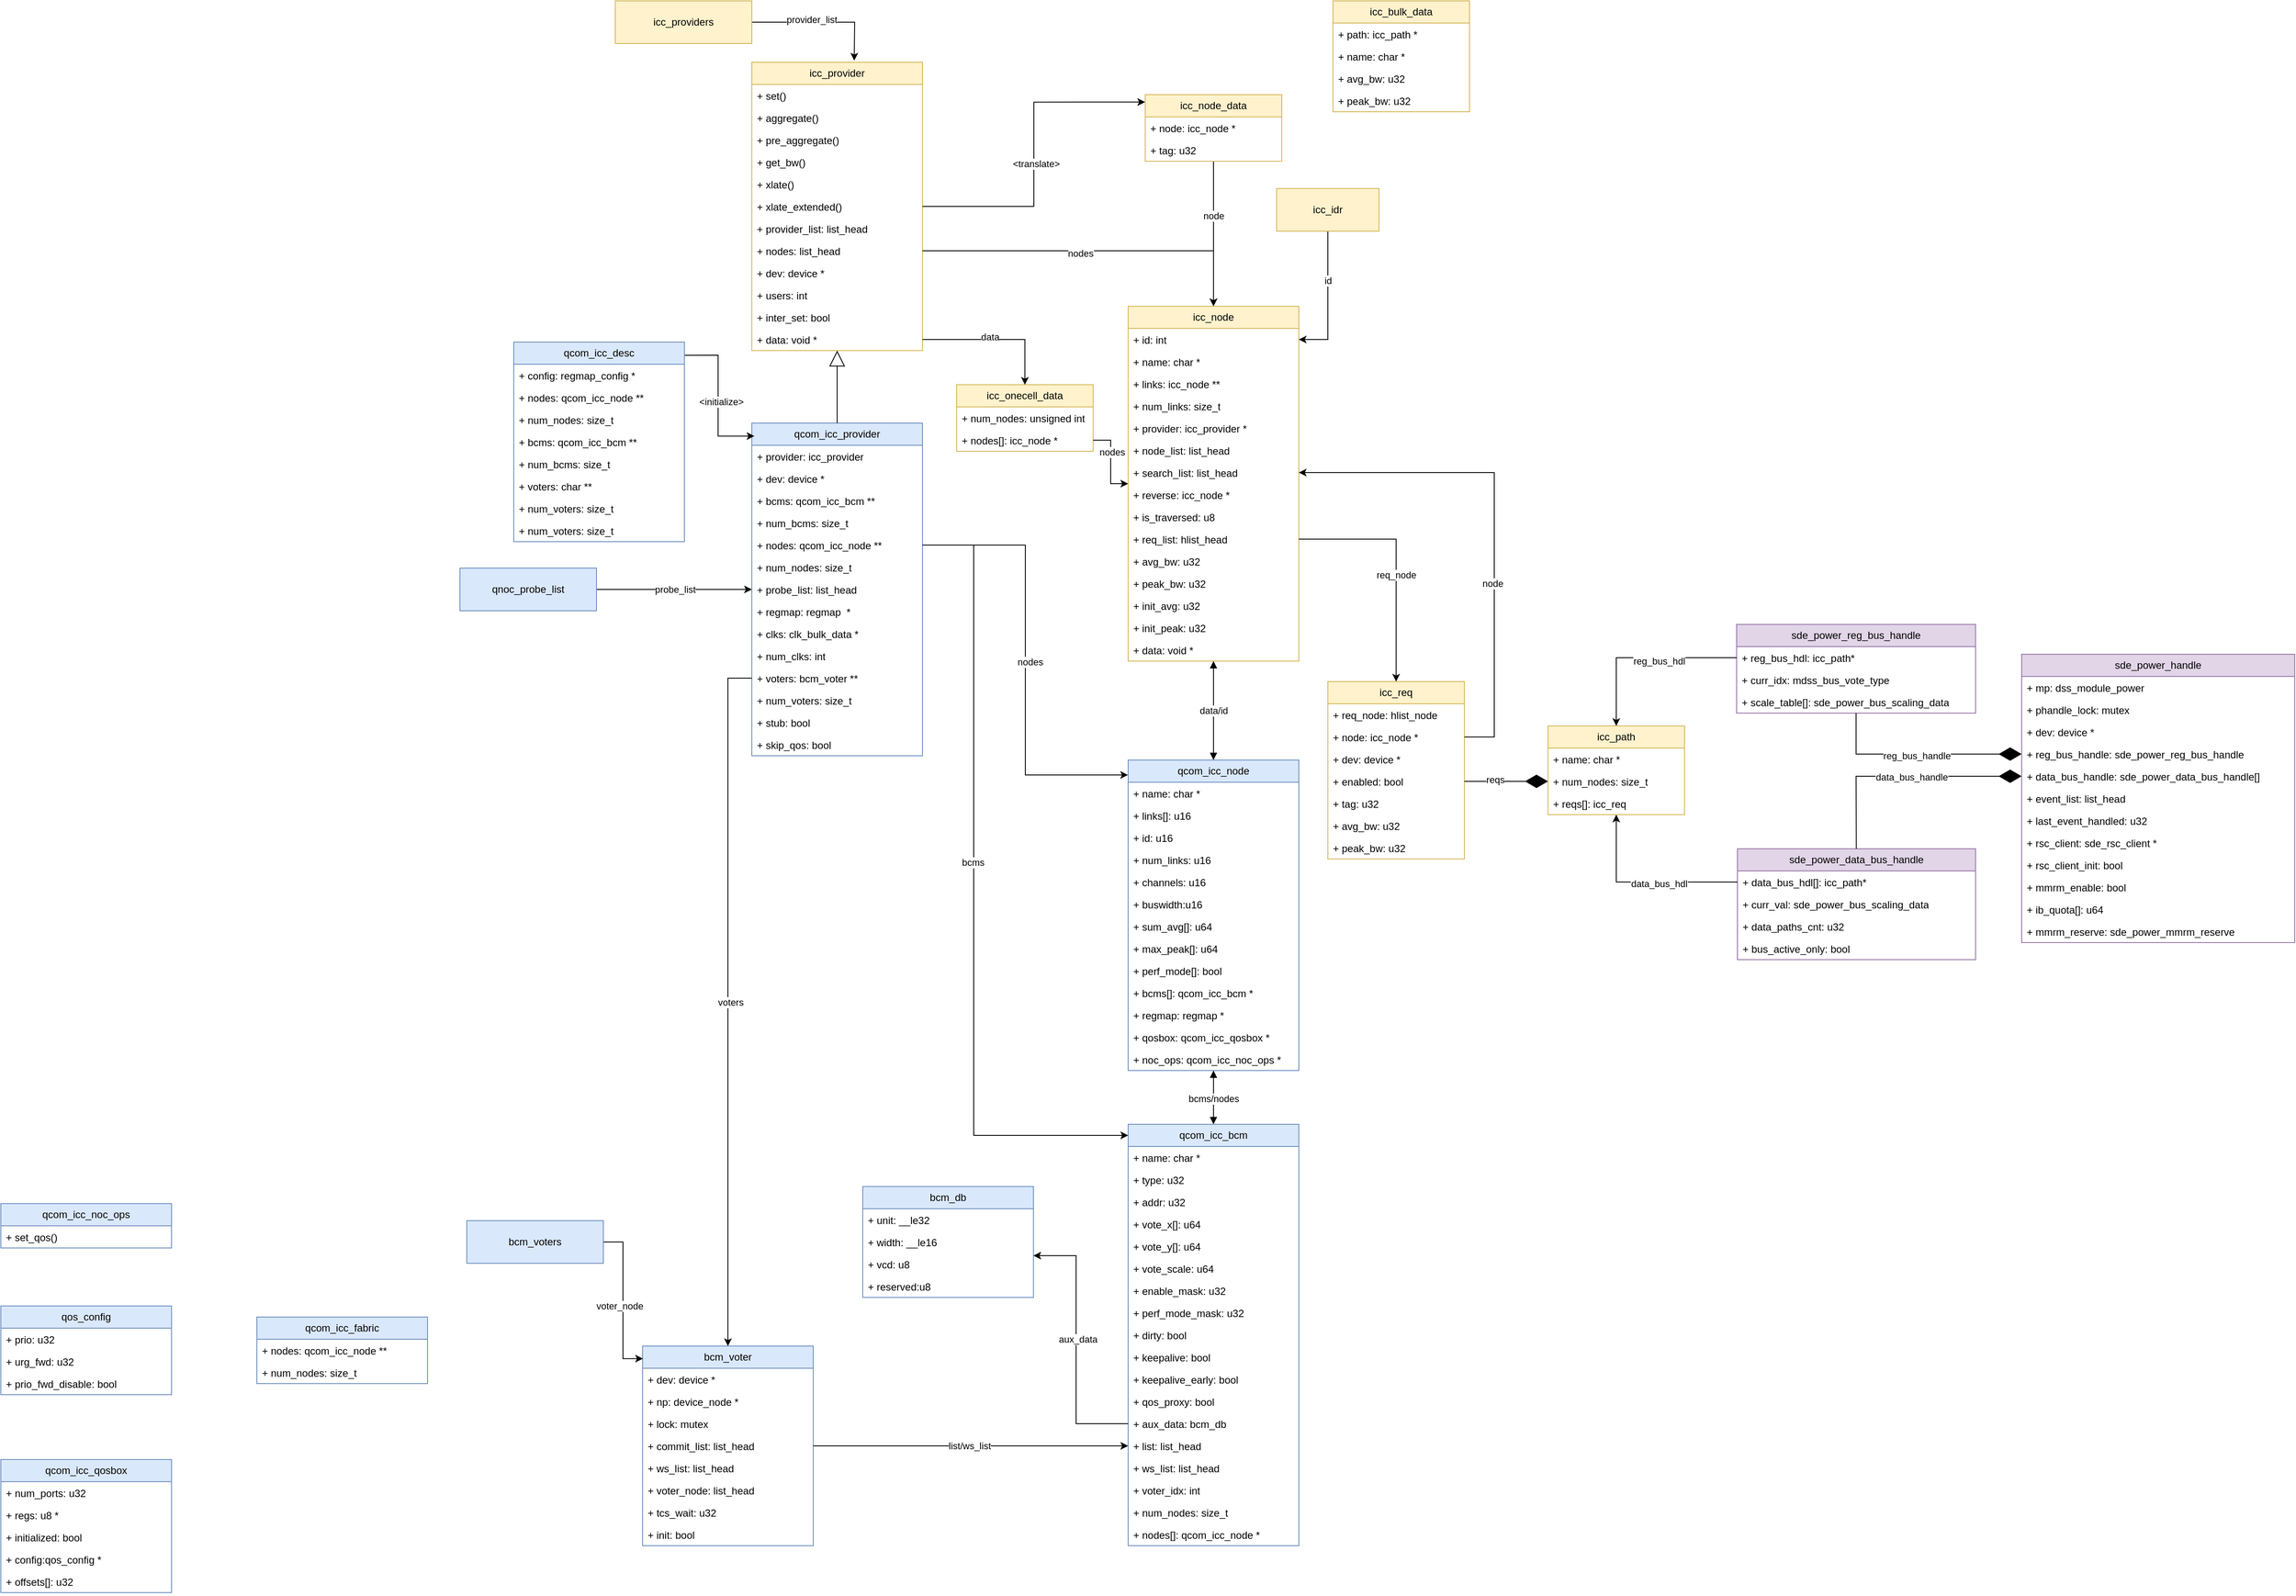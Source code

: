 <mxfile version="21.3.2" type="github">
  <diagram id="C5RBs43oDa-KdzZeNtuy" name="Interconnect">
    <mxGraphModel dx="3447" dy="933" grid="1" gridSize="10" guides="1" tooltips="1" connect="1" arrows="1" fold="1" page="1" pageScale="1" pageWidth="827" pageHeight="1169" math="0" shadow="0">
      <root>
        <mxCell id="WIyWlLk6GJQsqaUBKTNV-0" />
        <mxCell id="WIyWlLk6GJQsqaUBKTNV-1" parent="WIyWlLk6GJQsqaUBKTNV-0" />
        <mxCell id="a2z58w3xpTVCjjR5hRxt-1" value="icc_req" style="swimlane;fontStyle=0;childLayout=stackLayout;horizontal=1;startSize=26;fillColor=#fff2cc;horizontalStack=0;resizeParent=1;resizeParentMax=0;resizeLast=0;collapsible=1;marginBottom=0;whiteSpace=wrap;html=1;strokeColor=#d6b656;" vertex="1" parent="WIyWlLk6GJQsqaUBKTNV-1">
          <mxGeometry x="515" y="908" width="160" height="208" as="geometry" />
        </mxCell>
        <mxCell id="a2z58w3xpTVCjjR5hRxt-2" value="+ req_node: hlist_node" style="text;strokeColor=none;fillColor=none;align=left;verticalAlign=top;spacingLeft=4;spacingRight=4;overflow=hidden;rotatable=0;points=[[0,0.5],[1,0.5]];portConstraint=eastwest;whiteSpace=wrap;html=1;" vertex="1" parent="a2z58w3xpTVCjjR5hRxt-1">
          <mxGeometry y="26" width="160" height="26" as="geometry" />
        </mxCell>
        <mxCell id="a2z58w3xpTVCjjR5hRxt-3" value="+ node: icc_node *" style="text;strokeColor=none;fillColor=none;align=left;verticalAlign=top;spacingLeft=4;spacingRight=4;overflow=hidden;rotatable=0;points=[[0,0.5],[1,0.5]];portConstraint=eastwest;whiteSpace=wrap;html=1;" vertex="1" parent="a2z58w3xpTVCjjR5hRxt-1">
          <mxGeometry y="52" width="160" height="26" as="geometry" />
        </mxCell>
        <mxCell id="a2z58w3xpTVCjjR5hRxt-4" value="+ dev: device *" style="text;strokeColor=none;fillColor=none;align=left;verticalAlign=top;spacingLeft=4;spacingRight=4;overflow=hidden;rotatable=0;points=[[0,0.5],[1,0.5]];portConstraint=eastwest;whiteSpace=wrap;html=1;" vertex="1" parent="a2z58w3xpTVCjjR5hRxt-1">
          <mxGeometry y="78" width="160" height="26" as="geometry" />
        </mxCell>
        <mxCell id="a2z58w3xpTVCjjR5hRxt-5" value="+ enabled: bool" style="text;strokeColor=none;fillColor=none;align=left;verticalAlign=top;spacingLeft=4;spacingRight=4;overflow=hidden;rotatable=0;points=[[0,0.5],[1,0.5]];portConstraint=eastwest;whiteSpace=wrap;html=1;" vertex="1" parent="a2z58w3xpTVCjjR5hRxt-1">
          <mxGeometry y="104" width="160" height="26" as="geometry" />
        </mxCell>
        <mxCell id="a2z58w3xpTVCjjR5hRxt-6" value="+ tag: u32" style="text;strokeColor=none;fillColor=none;align=left;verticalAlign=top;spacingLeft=4;spacingRight=4;overflow=hidden;rotatable=0;points=[[0,0.5],[1,0.5]];portConstraint=eastwest;whiteSpace=wrap;html=1;" vertex="1" parent="a2z58w3xpTVCjjR5hRxt-1">
          <mxGeometry y="130" width="160" height="26" as="geometry" />
        </mxCell>
        <mxCell id="a2z58w3xpTVCjjR5hRxt-7" value="+ avg_bw: u32" style="text;strokeColor=none;fillColor=none;align=left;verticalAlign=top;spacingLeft=4;spacingRight=4;overflow=hidden;rotatable=0;points=[[0,0.5],[1,0.5]];portConstraint=eastwest;whiteSpace=wrap;html=1;" vertex="1" parent="a2z58w3xpTVCjjR5hRxt-1">
          <mxGeometry y="156" width="160" height="26" as="geometry" />
        </mxCell>
        <mxCell id="a2z58w3xpTVCjjR5hRxt-8" value="+ peak_bw: u32" style="text;strokeColor=none;fillColor=none;align=left;verticalAlign=top;spacingLeft=4;spacingRight=4;overflow=hidden;rotatable=0;points=[[0,0.5],[1,0.5]];portConstraint=eastwest;whiteSpace=wrap;html=1;" vertex="1" parent="a2z58w3xpTVCjjR5hRxt-1">
          <mxGeometry y="182" width="160" height="26" as="geometry" />
        </mxCell>
        <mxCell id="a2z58w3xpTVCjjR5hRxt-10" value="icc_path" style="swimlane;fontStyle=0;childLayout=stackLayout;horizontal=1;startSize=26;fillColor=#fff2cc;horizontalStack=0;resizeParent=1;resizeParentMax=0;resizeLast=0;collapsible=1;marginBottom=0;whiteSpace=wrap;html=1;strokeColor=#d6b656;" vertex="1" parent="WIyWlLk6GJQsqaUBKTNV-1">
          <mxGeometry x="773" y="960" width="160" height="104" as="geometry" />
        </mxCell>
        <mxCell id="a2z58w3xpTVCjjR5hRxt-11" value="+ name: char *" style="text;strokeColor=none;fillColor=none;align=left;verticalAlign=top;spacingLeft=4;spacingRight=4;overflow=hidden;rotatable=0;points=[[0,0.5],[1,0.5]];portConstraint=eastwest;whiteSpace=wrap;html=1;" vertex="1" parent="a2z58w3xpTVCjjR5hRxt-10">
          <mxGeometry y="26" width="160" height="26" as="geometry" />
        </mxCell>
        <mxCell id="a2z58w3xpTVCjjR5hRxt-12" value="+ num_nodes: size_t" style="text;strokeColor=none;fillColor=none;align=left;verticalAlign=top;spacingLeft=4;spacingRight=4;overflow=hidden;rotatable=0;points=[[0,0.5],[1,0.5]];portConstraint=eastwest;whiteSpace=wrap;html=1;" vertex="1" parent="a2z58w3xpTVCjjR5hRxt-10">
          <mxGeometry y="52" width="160" height="26" as="geometry" />
        </mxCell>
        <mxCell id="a2z58w3xpTVCjjR5hRxt-13" value="+ reqs[]: icc_req" style="text;strokeColor=none;fillColor=none;align=left;verticalAlign=top;spacingLeft=4;spacingRight=4;overflow=hidden;rotatable=0;points=[[0,0.5],[1,0.5]];portConstraint=eastwest;whiteSpace=wrap;html=1;" vertex="1" parent="a2z58w3xpTVCjjR5hRxt-10">
          <mxGeometry y="78" width="160" height="26" as="geometry" />
        </mxCell>
        <mxCell id="a2z58w3xpTVCjjR5hRxt-14" value="icc_bulk_data" style="swimlane;fontStyle=0;childLayout=stackLayout;horizontal=1;startSize=26;fillColor=#fff2cc;horizontalStack=0;resizeParent=1;resizeParentMax=0;resizeLast=0;collapsible=1;marginBottom=0;whiteSpace=wrap;html=1;strokeColor=#d6b656;" vertex="1" parent="WIyWlLk6GJQsqaUBKTNV-1">
          <mxGeometry x="521" y="110" width="160" height="130" as="geometry" />
        </mxCell>
        <mxCell id="a2z58w3xpTVCjjR5hRxt-15" value="+ path: icc_path *" style="text;strokeColor=none;fillColor=none;align=left;verticalAlign=top;spacingLeft=4;spacingRight=4;overflow=hidden;rotatable=0;points=[[0,0.5],[1,0.5]];portConstraint=eastwest;whiteSpace=wrap;html=1;" vertex="1" parent="a2z58w3xpTVCjjR5hRxt-14">
          <mxGeometry y="26" width="160" height="26" as="geometry" />
        </mxCell>
        <mxCell id="a2z58w3xpTVCjjR5hRxt-16" value="+ name: char *" style="text;strokeColor=none;fillColor=none;align=left;verticalAlign=top;spacingLeft=4;spacingRight=4;overflow=hidden;rotatable=0;points=[[0,0.5],[1,0.5]];portConstraint=eastwest;whiteSpace=wrap;html=1;" vertex="1" parent="a2z58w3xpTVCjjR5hRxt-14">
          <mxGeometry y="52" width="160" height="26" as="geometry" />
        </mxCell>
        <mxCell id="a2z58w3xpTVCjjR5hRxt-17" value="+ avg_bw: u32" style="text;strokeColor=none;fillColor=none;align=left;verticalAlign=top;spacingLeft=4;spacingRight=4;overflow=hidden;rotatable=0;points=[[0,0.5],[1,0.5]];portConstraint=eastwest;whiteSpace=wrap;html=1;" vertex="1" parent="a2z58w3xpTVCjjR5hRxt-14">
          <mxGeometry y="78" width="160" height="26" as="geometry" />
        </mxCell>
        <mxCell id="a2z58w3xpTVCjjR5hRxt-18" value="+ peak_bw: u32" style="text;strokeColor=none;fillColor=none;align=left;verticalAlign=top;spacingLeft=4;spacingRight=4;overflow=hidden;rotatable=0;points=[[0,0.5],[1,0.5]];portConstraint=eastwest;whiteSpace=wrap;html=1;" vertex="1" parent="a2z58w3xpTVCjjR5hRxt-14">
          <mxGeometry y="104" width="160" height="26" as="geometry" />
        </mxCell>
        <mxCell id="a2z58w3xpTVCjjR5hRxt-234" style="edgeStyle=orthogonalEdgeStyle;rounded=0;orthogonalLoop=1;jettySize=auto;html=1;" edge="1" parent="WIyWlLk6GJQsqaUBKTNV-1" source="a2z58w3xpTVCjjR5hRxt-19" target="a2z58w3xpTVCjjR5hRxt-65">
          <mxGeometry relative="1" as="geometry" />
        </mxCell>
        <mxCell id="a2z58w3xpTVCjjR5hRxt-235" value="node" style="edgeLabel;html=1;align=center;verticalAlign=middle;resizable=0;points=[];" vertex="1" connectable="0" parent="a2z58w3xpTVCjjR5hRxt-234">
          <mxGeometry x="-0.255" relative="1" as="geometry">
            <mxPoint as="offset" />
          </mxGeometry>
        </mxCell>
        <mxCell id="a2z58w3xpTVCjjR5hRxt-19" value="icc_node_data" style="swimlane;fontStyle=0;childLayout=stackLayout;horizontal=1;startSize=26;fillColor=#fff2cc;horizontalStack=0;resizeParent=1;resizeParentMax=0;resizeLast=0;collapsible=1;marginBottom=0;whiteSpace=wrap;html=1;strokeColor=#d6b656;" vertex="1" parent="WIyWlLk6GJQsqaUBKTNV-1">
          <mxGeometry x="301" y="220" width="160" height="78" as="geometry" />
        </mxCell>
        <mxCell id="a2z58w3xpTVCjjR5hRxt-20" value="+ node: icc_node *" style="text;strokeColor=none;fillColor=none;align=left;verticalAlign=top;spacingLeft=4;spacingRight=4;overflow=hidden;rotatable=0;points=[[0,0.5],[1,0.5]];portConstraint=eastwest;whiteSpace=wrap;html=1;" vertex="1" parent="a2z58w3xpTVCjjR5hRxt-19">
          <mxGeometry y="26" width="160" height="26" as="geometry" />
        </mxCell>
        <mxCell id="a2z58w3xpTVCjjR5hRxt-21" value="+ tag: u32" style="text;strokeColor=none;fillColor=none;align=left;verticalAlign=top;spacingLeft=4;spacingRight=4;overflow=hidden;rotatable=0;points=[[0,0.5],[1,0.5]];portConstraint=eastwest;whiteSpace=wrap;html=1;" vertex="1" parent="a2z58w3xpTVCjjR5hRxt-19">
          <mxGeometry y="52" width="160" height="26" as="geometry" />
        </mxCell>
        <mxCell id="a2z58w3xpTVCjjR5hRxt-23" value="icc_onecell_data" style="swimlane;fontStyle=0;childLayout=stackLayout;horizontal=1;startSize=26;fillColor=#fff2cc;horizontalStack=0;resizeParent=1;resizeParentMax=0;resizeLast=0;collapsible=1;marginBottom=0;whiteSpace=wrap;html=1;strokeColor=#d6b656;" vertex="1" parent="WIyWlLk6GJQsqaUBKTNV-1">
          <mxGeometry x="80" y="560" width="160" height="78" as="geometry" />
        </mxCell>
        <mxCell id="a2z58w3xpTVCjjR5hRxt-24" value="+ num_nodes: unsigned int" style="text;strokeColor=none;fillColor=none;align=left;verticalAlign=top;spacingLeft=4;spacingRight=4;overflow=hidden;rotatable=0;points=[[0,0.5],[1,0.5]];portConstraint=eastwest;whiteSpace=wrap;html=1;" vertex="1" parent="a2z58w3xpTVCjjR5hRxt-23">
          <mxGeometry y="26" width="160" height="26" as="geometry" />
        </mxCell>
        <mxCell id="a2z58w3xpTVCjjR5hRxt-25" value="+ nodes[]: icc_node *" style="text;strokeColor=none;fillColor=none;align=left;verticalAlign=top;spacingLeft=4;spacingRight=4;overflow=hidden;rotatable=0;points=[[0,0.5],[1,0.5]];portConstraint=eastwest;whiteSpace=wrap;html=1;" vertex="1" parent="a2z58w3xpTVCjjR5hRxt-23">
          <mxGeometry y="52" width="160" height="26" as="geometry" />
        </mxCell>
        <mxCell id="a2z58w3xpTVCjjR5hRxt-27" value="icc_provider" style="swimlane;fontStyle=0;childLayout=stackLayout;horizontal=1;startSize=26;fillColor=#fff2cc;horizontalStack=0;resizeParent=1;resizeParentMax=0;resizeLast=0;collapsible=1;marginBottom=0;whiteSpace=wrap;html=1;strokeColor=#d6b656;" vertex="1" parent="WIyWlLk6GJQsqaUBKTNV-1">
          <mxGeometry x="-160" y="182" width="200" height="338" as="geometry" />
        </mxCell>
        <mxCell id="a2z58w3xpTVCjjR5hRxt-35" value="+ set()" style="text;strokeColor=none;fillColor=none;align=left;verticalAlign=top;spacingLeft=4;spacingRight=4;overflow=hidden;rotatable=0;points=[[0,0.5],[1,0.5]];portConstraint=eastwest;whiteSpace=wrap;html=1;" vertex="1" parent="a2z58w3xpTVCjjR5hRxt-27">
          <mxGeometry y="26" width="200" height="26" as="geometry" />
        </mxCell>
        <mxCell id="a2z58w3xpTVCjjR5hRxt-36" value="+ aggregate()" style="text;strokeColor=none;fillColor=none;align=left;verticalAlign=top;spacingLeft=4;spacingRight=4;overflow=hidden;rotatable=0;points=[[0,0.5],[1,0.5]];portConstraint=eastwest;whiteSpace=wrap;html=1;" vertex="1" parent="a2z58w3xpTVCjjR5hRxt-27">
          <mxGeometry y="52" width="200" height="26" as="geometry" />
        </mxCell>
        <mxCell id="a2z58w3xpTVCjjR5hRxt-37" value="+ pre_aggregate()" style="text;strokeColor=none;fillColor=none;align=left;verticalAlign=top;spacingLeft=4;spacingRight=4;overflow=hidden;rotatable=0;points=[[0,0.5],[1,0.5]];portConstraint=eastwest;whiteSpace=wrap;html=1;" vertex="1" parent="a2z58w3xpTVCjjR5hRxt-27">
          <mxGeometry y="78" width="200" height="26" as="geometry" />
        </mxCell>
        <mxCell id="a2z58w3xpTVCjjR5hRxt-38" value="+ get_bw()" style="text;strokeColor=none;fillColor=none;align=left;verticalAlign=top;spacingLeft=4;spacingRight=4;overflow=hidden;rotatable=0;points=[[0,0.5],[1,0.5]];portConstraint=eastwest;whiteSpace=wrap;html=1;" vertex="1" parent="a2z58w3xpTVCjjR5hRxt-27">
          <mxGeometry y="104" width="200" height="26" as="geometry" />
        </mxCell>
        <mxCell id="a2z58w3xpTVCjjR5hRxt-39" value="+ xlate()" style="text;strokeColor=none;fillColor=none;align=left;verticalAlign=top;spacingLeft=4;spacingRight=4;overflow=hidden;rotatable=0;points=[[0,0.5],[1,0.5]];portConstraint=eastwest;whiteSpace=wrap;html=1;" vertex="1" parent="a2z58w3xpTVCjjR5hRxt-27">
          <mxGeometry y="130" width="200" height="26" as="geometry" />
        </mxCell>
        <mxCell id="a2z58w3xpTVCjjR5hRxt-40" value="+ xlate_extended()" style="text;strokeColor=none;fillColor=none;align=left;verticalAlign=top;spacingLeft=4;spacingRight=4;overflow=hidden;rotatable=0;points=[[0,0.5],[1,0.5]];portConstraint=eastwest;whiteSpace=wrap;html=1;" vertex="1" parent="a2z58w3xpTVCjjR5hRxt-27">
          <mxGeometry y="156" width="200" height="26" as="geometry" />
        </mxCell>
        <mxCell id="a2z58w3xpTVCjjR5hRxt-28" value="+ provider_list: list_head" style="text;strokeColor=none;fillColor=none;align=left;verticalAlign=top;spacingLeft=4;spacingRight=4;overflow=hidden;rotatable=0;points=[[0,0.5],[1,0.5]];portConstraint=eastwest;whiteSpace=wrap;html=1;" vertex="1" parent="a2z58w3xpTVCjjR5hRxt-27">
          <mxGeometry y="182" width="200" height="26" as="geometry" />
        </mxCell>
        <mxCell id="a2z58w3xpTVCjjR5hRxt-29" value="+ nodes: list_head" style="text;strokeColor=none;fillColor=none;align=left;verticalAlign=top;spacingLeft=4;spacingRight=4;overflow=hidden;rotatable=0;points=[[0,0.5],[1,0.5]];portConstraint=eastwest;whiteSpace=wrap;html=1;" vertex="1" parent="a2z58w3xpTVCjjR5hRxt-27">
          <mxGeometry y="208" width="200" height="26" as="geometry" />
        </mxCell>
        <mxCell id="a2z58w3xpTVCjjR5hRxt-30" value="+ dev: device *" style="text;strokeColor=none;fillColor=none;align=left;verticalAlign=top;spacingLeft=4;spacingRight=4;overflow=hidden;rotatable=0;points=[[0,0.5],[1,0.5]];portConstraint=eastwest;whiteSpace=wrap;html=1;" vertex="1" parent="a2z58w3xpTVCjjR5hRxt-27">
          <mxGeometry y="234" width="200" height="26" as="geometry" />
        </mxCell>
        <mxCell id="a2z58w3xpTVCjjR5hRxt-31" value="+ users: int" style="text;strokeColor=none;fillColor=none;align=left;verticalAlign=top;spacingLeft=4;spacingRight=4;overflow=hidden;rotatable=0;points=[[0,0.5],[1,0.5]];portConstraint=eastwest;whiteSpace=wrap;html=1;" vertex="1" parent="a2z58w3xpTVCjjR5hRxt-27">
          <mxGeometry y="260" width="200" height="26" as="geometry" />
        </mxCell>
        <mxCell id="a2z58w3xpTVCjjR5hRxt-32" value="+ inter_set: bool" style="text;strokeColor=none;fillColor=none;align=left;verticalAlign=top;spacingLeft=4;spacingRight=4;overflow=hidden;rotatable=0;points=[[0,0.5],[1,0.5]];portConstraint=eastwest;whiteSpace=wrap;html=1;" vertex="1" parent="a2z58w3xpTVCjjR5hRxt-27">
          <mxGeometry y="286" width="200" height="26" as="geometry" />
        </mxCell>
        <mxCell id="a2z58w3xpTVCjjR5hRxt-33" value="+ data: void *" style="text;strokeColor=none;fillColor=none;align=left;verticalAlign=top;spacingLeft=4;spacingRight=4;overflow=hidden;rotatable=0;points=[[0,0.5],[1,0.5]];portConstraint=eastwest;whiteSpace=wrap;html=1;" vertex="1" parent="a2z58w3xpTVCjjR5hRxt-27">
          <mxGeometry y="312" width="200" height="26" as="geometry" />
        </mxCell>
        <mxCell id="a2z58w3xpTVCjjR5hRxt-81" style="edgeStyle=orthogonalEdgeStyle;rounded=0;orthogonalLoop=1;jettySize=auto;html=1;" edge="1" parent="WIyWlLk6GJQsqaUBKTNV-1" source="a2z58w3xpTVCjjR5hRxt-41">
          <mxGeometry relative="1" as="geometry">
            <mxPoint x="-40" y="180" as="targetPoint" />
          </mxGeometry>
        </mxCell>
        <mxCell id="a2z58w3xpTVCjjR5hRxt-83" value="provider_list" style="edgeLabel;html=1;align=center;verticalAlign=middle;resizable=0;points=[];" vertex="1" connectable="0" parent="a2z58w3xpTVCjjR5hRxt-81">
          <mxGeometry x="-0.161" y="3" relative="1" as="geometry">
            <mxPoint as="offset" />
          </mxGeometry>
        </mxCell>
        <mxCell id="a2z58w3xpTVCjjR5hRxt-41" value="icc_providers" style="html=1;whiteSpace=wrap;fillColor=#fff2cc;strokeColor=#d6b656;" vertex="1" parent="WIyWlLk6GJQsqaUBKTNV-1">
          <mxGeometry x="-320" y="110" width="160" height="50" as="geometry" />
        </mxCell>
        <mxCell id="a2z58w3xpTVCjjR5hRxt-65" value="icc_node" style="swimlane;fontStyle=0;childLayout=stackLayout;horizontal=1;startSize=26;fillColor=#fff2cc;horizontalStack=0;resizeParent=1;resizeParentMax=0;resizeLast=0;collapsible=1;marginBottom=0;whiteSpace=wrap;html=1;strokeColor=#d6b656;" vertex="1" parent="WIyWlLk6GJQsqaUBKTNV-1">
          <mxGeometry x="281" y="468" width="200" height="416" as="geometry" />
        </mxCell>
        <mxCell id="a2z58w3xpTVCjjR5hRxt-66" value="+ id: int" style="text;strokeColor=none;fillColor=none;align=left;verticalAlign=top;spacingLeft=4;spacingRight=4;overflow=hidden;rotatable=0;points=[[0,0.5],[1,0.5]];portConstraint=eastwest;whiteSpace=wrap;html=1;" vertex="1" parent="a2z58w3xpTVCjjR5hRxt-65">
          <mxGeometry y="26" width="200" height="26" as="geometry" />
        </mxCell>
        <mxCell id="a2z58w3xpTVCjjR5hRxt-67" value="+ name: char *" style="text;strokeColor=none;fillColor=none;align=left;verticalAlign=top;spacingLeft=4;spacingRight=4;overflow=hidden;rotatable=0;points=[[0,0.5],[1,0.5]];portConstraint=eastwest;whiteSpace=wrap;html=1;" vertex="1" parent="a2z58w3xpTVCjjR5hRxt-65">
          <mxGeometry y="52" width="200" height="26" as="geometry" />
        </mxCell>
        <mxCell id="a2z58w3xpTVCjjR5hRxt-68" value="+ links: icc_node **" style="text;strokeColor=none;fillColor=none;align=left;verticalAlign=top;spacingLeft=4;spacingRight=4;overflow=hidden;rotatable=0;points=[[0,0.5],[1,0.5]];portConstraint=eastwest;whiteSpace=wrap;html=1;" vertex="1" parent="a2z58w3xpTVCjjR5hRxt-65">
          <mxGeometry y="78" width="200" height="26" as="geometry" />
        </mxCell>
        <mxCell id="a2z58w3xpTVCjjR5hRxt-69" value="+ num_links: size_t" style="text;strokeColor=none;fillColor=none;align=left;verticalAlign=top;spacingLeft=4;spacingRight=4;overflow=hidden;rotatable=0;points=[[0,0.5],[1,0.5]];portConstraint=eastwest;whiteSpace=wrap;html=1;" vertex="1" parent="a2z58w3xpTVCjjR5hRxt-65">
          <mxGeometry y="104" width="200" height="26" as="geometry" />
        </mxCell>
        <mxCell id="a2z58w3xpTVCjjR5hRxt-70" value="+ provider: icc_provider *" style="text;strokeColor=none;fillColor=none;align=left;verticalAlign=top;spacingLeft=4;spacingRight=4;overflow=hidden;rotatable=0;points=[[0,0.5],[1,0.5]];portConstraint=eastwest;whiteSpace=wrap;html=1;" vertex="1" parent="a2z58w3xpTVCjjR5hRxt-65">
          <mxGeometry y="130" width="200" height="26" as="geometry" />
        </mxCell>
        <mxCell id="a2z58w3xpTVCjjR5hRxt-71" value="+ node_list: list_head" style="text;strokeColor=none;fillColor=none;align=left;verticalAlign=top;spacingLeft=4;spacingRight=4;overflow=hidden;rotatable=0;points=[[0,0.5],[1,0.5]];portConstraint=eastwest;whiteSpace=wrap;html=1;" vertex="1" parent="a2z58w3xpTVCjjR5hRxt-65">
          <mxGeometry y="156" width="200" height="26" as="geometry" />
        </mxCell>
        <mxCell id="a2z58w3xpTVCjjR5hRxt-72" value="+ search_list: list_head" style="text;strokeColor=none;fillColor=none;align=left;verticalAlign=top;spacingLeft=4;spacingRight=4;overflow=hidden;rotatable=0;points=[[0,0.5],[1,0.5]];portConstraint=eastwest;whiteSpace=wrap;html=1;" vertex="1" parent="a2z58w3xpTVCjjR5hRxt-65">
          <mxGeometry y="182" width="200" height="26" as="geometry" />
        </mxCell>
        <mxCell id="a2z58w3xpTVCjjR5hRxt-73" value="+ reverse: icc_node *" style="text;strokeColor=none;fillColor=none;align=left;verticalAlign=top;spacingLeft=4;spacingRight=4;overflow=hidden;rotatable=0;points=[[0,0.5],[1,0.5]];portConstraint=eastwest;whiteSpace=wrap;html=1;" vertex="1" parent="a2z58w3xpTVCjjR5hRxt-65">
          <mxGeometry y="208" width="200" height="26" as="geometry" />
        </mxCell>
        <mxCell id="a2z58w3xpTVCjjR5hRxt-74" value="+ is_traversed: u8" style="text;strokeColor=none;fillColor=none;align=left;verticalAlign=top;spacingLeft=4;spacingRight=4;overflow=hidden;rotatable=0;points=[[0,0.5],[1,0.5]];portConstraint=eastwest;whiteSpace=wrap;html=1;" vertex="1" parent="a2z58w3xpTVCjjR5hRxt-65">
          <mxGeometry y="234" width="200" height="26" as="geometry" />
        </mxCell>
        <mxCell id="a2z58w3xpTVCjjR5hRxt-75" value="+ req_list: hlist_head" style="text;strokeColor=none;fillColor=none;align=left;verticalAlign=top;spacingLeft=4;spacingRight=4;overflow=hidden;rotatable=0;points=[[0,0.5],[1,0.5]];portConstraint=eastwest;whiteSpace=wrap;html=1;" vertex="1" parent="a2z58w3xpTVCjjR5hRxt-65">
          <mxGeometry y="260" width="200" height="26" as="geometry" />
        </mxCell>
        <mxCell id="a2z58w3xpTVCjjR5hRxt-76" value="+ avg_bw: u32" style="text;strokeColor=none;fillColor=none;align=left;verticalAlign=top;spacingLeft=4;spacingRight=4;overflow=hidden;rotatable=0;points=[[0,0.5],[1,0.5]];portConstraint=eastwest;whiteSpace=wrap;html=1;" vertex="1" parent="a2z58w3xpTVCjjR5hRxt-65">
          <mxGeometry y="286" width="200" height="26" as="geometry" />
        </mxCell>
        <mxCell id="a2z58w3xpTVCjjR5hRxt-77" value="+ peak_bw: u32" style="text;strokeColor=none;fillColor=none;align=left;verticalAlign=top;spacingLeft=4;spacingRight=4;overflow=hidden;rotatable=0;points=[[0,0.5],[1,0.5]];portConstraint=eastwest;whiteSpace=wrap;html=1;" vertex="1" parent="a2z58w3xpTVCjjR5hRxt-65">
          <mxGeometry y="312" width="200" height="26" as="geometry" />
        </mxCell>
        <mxCell id="a2z58w3xpTVCjjR5hRxt-78" value="+ init_avg: u32" style="text;strokeColor=none;fillColor=none;align=left;verticalAlign=top;spacingLeft=4;spacingRight=4;overflow=hidden;rotatable=0;points=[[0,0.5],[1,0.5]];portConstraint=eastwest;whiteSpace=wrap;html=1;" vertex="1" parent="a2z58w3xpTVCjjR5hRxt-65">
          <mxGeometry y="338" width="200" height="26" as="geometry" />
        </mxCell>
        <mxCell id="a2z58w3xpTVCjjR5hRxt-79" value="+ init_peak: u32" style="text;strokeColor=none;fillColor=none;align=left;verticalAlign=top;spacingLeft=4;spacingRight=4;overflow=hidden;rotatable=0;points=[[0,0.5],[1,0.5]];portConstraint=eastwest;whiteSpace=wrap;html=1;" vertex="1" parent="a2z58w3xpTVCjjR5hRxt-65">
          <mxGeometry y="364" width="200" height="26" as="geometry" />
        </mxCell>
        <mxCell id="a2z58w3xpTVCjjR5hRxt-80" value="+ data: void *" style="text;strokeColor=none;fillColor=none;align=left;verticalAlign=top;spacingLeft=4;spacingRight=4;overflow=hidden;rotatable=0;points=[[0,0.5],[1,0.5]];portConstraint=eastwest;whiteSpace=wrap;html=1;" vertex="1" parent="a2z58w3xpTVCjjR5hRxt-65">
          <mxGeometry y="390" width="200" height="26" as="geometry" />
        </mxCell>
        <mxCell id="a2z58w3xpTVCjjR5hRxt-82" style="edgeStyle=orthogonalEdgeStyle;rounded=0;orthogonalLoop=1;jettySize=auto;html=1;exitX=1;exitY=0.5;exitDx=0;exitDy=0;" edge="1" parent="WIyWlLk6GJQsqaUBKTNV-1" source="a2z58w3xpTVCjjR5hRxt-29" target="a2z58w3xpTVCjjR5hRxt-65">
          <mxGeometry relative="1" as="geometry" />
        </mxCell>
        <mxCell id="a2z58w3xpTVCjjR5hRxt-84" value="nodes" style="edgeLabel;html=1;align=center;verticalAlign=middle;resizable=0;points=[];" vertex="1" connectable="0" parent="a2z58w3xpTVCjjR5hRxt-82">
          <mxGeometry x="-0.09" y="-3" relative="1" as="geometry">
            <mxPoint as="offset" />
          </mxGeometry>
        </mxCell>
        <mxCell id="a2z58w3xpTVCjjR5hRxt-85" style="edgeStyle=orthogonalEdgeStyle;rounded=0;orthogonalLoop=1;jettySize=auto;html=1;" edge="1" parent="WIyWlLk6GJQsqaUBKTNV-1" source="a2z58w3xpTVCjjR5hRxt-75" target="a2z58w3xpTVCjjR5hRxt-1">
          <mxGeometry relative="1" as="geometry" />
        </mxCell>
        <mxCell id="a2z58w3xpTVCjjR5hRxt-86" value="req_node" style="edgeLabel;html=1;align=center;verticalAlign=middle;resizable=0;points=[];" vertex="1" connectable="0" parent="a2z58w3xpTVCjjR5hRxt-85">
          <mxGeometry x="-0.097" y="-2" relative="1" as="geometry">
            <mxPoint x="2" y="29" as="offset" />
          </mxGeometry>
        </mxCell>
        <mxCell id="a2z58w3xpTVCjjR5hRxt-89" style="edgeStyle=orthogonalEdgeStyle;rounded=0;orthogonalLoop=1;jettySize=auto;html=1;entryX=1;entryY=0.5;entryDx=0;entryDy=0;" edge="1" parent="WIyWlLk6GJQsqaUBKTNV-1" source="a2z58w3xpTVCjjR5hRxt-87" target="a2z58w3xpTVCjjR5hRxt-66">
          <mxGeometry relative="1" as="geometry" />
        </mxCell>
        <mxCell id="a2z58w3xpTVCjjR5hRxt-209" value="id" style="edgeLabel;html=1;align=center;verticalAlign=middle;resizable=0;points=[];" vertex="1" connectable="0" parent="a2z58w3xpTVCjjR5hRxt-89">
          <mxGeometry x="-0.04" y="-1" relative="1" as="geometry">
            <mxPoint x="1" y="-20" as="offset" />
          </mxGeometry>
        </mxCell>
        <mxCell id="a2z58w3xpTVCjjR5hRxt-87" value="icc_idr" style="html=1;whiteSpace=wrap;fillColor=#fff2cc;strokeColor=#d6b656;" vertex="1" parent="WIyWlLk6GJQsqaUBKTNV-1">
          <mxGeometry x="455" y="330" width="120" height="50" as="geometry" />
        </mxCell>
        <mxCell id="a2z58w3xpTVCjjR5hRxt-91" value="" style="endArrow=diamondThin;endFill=1;endSize=24;html=1;rounded=0;entryX=0;entryY=0.5;entryDx=0;entryDy=0;exitX=1;exitY=0.5;exitDx=0;exitDy=0;" edge="1" parent="WIyWlLk6GJQsqaUBKTNV-1" source="a2z58w3xpTVCjjR5hRxt-5" target="a2z58w3xpTVCjjR5hRxt-12">
          <mxGeometry width="160" relative="1" as="geometry">
            <mxPoint x="25" y="960" as="sourcePoint" />
            <mxPoint x="185" y="960" as="targetPoint" />
          </mxGeometry>
        </mxCell>
        <mxCell id="a2z58w3xpTVCjjR5hRxt-92" value="reqs" style="edgeLabel;html=1;align=center;verticalAlign=middle;resizable=0;points=[];" vertex="1" connectable="0" parent="a2z58w3xpTVCjjR5hRxt-91">
          <mxGeometry x="-0.271" y="2" relative="1" as="geometry">
            <mxPoint as="offset" />
          </mxGeometry>
        </mxCell>
        <mxCell id="a2z58w3xpTVCjjR5hRxt-94" value="qcom_icc_provider" style="swimlane;fontStyle=0;childLayout=stackLayout;horizontal=1;startSize=26;fillColor=#dae8fc;horizontalStack=0;resizeParent=1;resizeParentMax=0;resizeLast=0;collapsible=1;marginBottom=0;whiteSpace=wrap;html=1;strokeColor=#6c8ebf;" vertex="1" parent="WIyWlLk6GJQsqaUBKTNV-1">
          <mxGeometry x="-160" y="605" width="200" height="390" as="geometry" />
        </mxCell>
        <mxCell id="a2z58w3xpTVCjjR5hRxt-95" value="+ provider: icc_provider" style="text;strokeColor=none;fillColor=none;align=left;verticalAlign=top;spacingLeft=4;spacingRight=4;overflow=hidden;rotatable=0;points=[[0,0.5],[1,0.5]];portConstraint=eastwest;whiteSpace=wrap;html=1;" vertex="1" parent="a2z58w3xpTVCjjR5hRxt-94">
          <mxGeometry y="26" width="200" height="26" as="geometry" />
        </mxCell>
        <mxCell id="a2z58w3xpTVCjjR5hRxt-96" value="+ dev: device *" style="text;strokeColor=none;fillColor=none;align=left;verticalAlign=top;spacingLeft=4;spacingRight=4;overflow=hidden;rotatable=0;points=[[0,0.5],[1,0.5]];portConstraint=eastwest;whiteSpace=wrap;html=1;" vertex="1" parent="a2z58w3xpTVCjjR5hRxt-94">
          <mxGeometry y="52" width="200" height="26" as="geometry" />
        </mxCell>
        <mxCell id="a2z58w3xpTVCjjR5hRxt-97" value="+ bcms: qcom_icc_bcm **" style="text;strokeColor=none;fillColor=none;align=left;verticalAlign=top;spacingLeft=4;spacingRight=4;overflow=hidden;rotatable=0;points=[[0,0.5],[1,0.5]];portConstraint=eastwest;whiteSpace=wrap;html=1;" vertex="1" parent="a2z58w3xpTVCjjR5hRxt-94">
          <mxGeometry y="78" width="200" height="26" as="geometry" />
        </mxCell>
        <mxCell id="a2z58w3xpTVCjjR5hRxt-103" value="+ num_bcms: size_t" style="text;strokeColor=none;fillColor=none;align=left;verticalAlign=top;spacingLeft=4;spacingRight=4;overflow=hidden;rotatable=0;points=[[0,0.5],[1,0.5]];portConstraint=eastwest;whiteSpace=wrap;html=1;" vertex="1" parent="a2z58w3xpTVCjjR5hRxt-94">
          <mxGeometry y="104" width="200" height="26" as="geometry" />
        </mxCell>
        <mxCell id="a2z58w3xpTVCjjR5hRxt-104" value="+ nodes: qcom_icc_node **" style="text;strokeColor=none;fillColor=none;align=left;verticalAlign=top;spacingLeft=4;spacingRight=4;overflow=hidden;rotatable=0;points=[[0,0.5],[1,0.5]];portConstraint=eastwest;whiteSpace=wrap;html=1;" vertex="1" parent="a2z58w3xpTVCjjR5hRxt-94">
          <mxGeometry y="130" width="200" height="26" as="geometry" />
        </mxCell>
        <mxCell id="a2z58w3xpTVCjjR5hRxt-109" value="+ num_nodes: size_t" style="text;strokeColor=none;fillColor=none;align=left;verticalAlign=top;spacingLeft=4;spacingRight=4;overflow=hidden;rotatable=0;points=[[0,0.5],[1,0.5]];portConstraint=eastwest;whiteSpace=wrap;html=1;" vertex="1" parent="a2z58w3xpTVCjjR5hRxt-94">
          <mxGeometry y="156" width="200" height="26" as="geometry" />
        </mxCell>
        <mxCell id="a2z58w3xpTVCjjR5hRxt-110" value="+ probe_list: list_head" style="text;strokeColor=none;fillColor=none;align=left;verticalAlign=top;spacingLeft=4;spacingRight=4;overflow=hidden;rotatable=0;points=[[0,0.5],[1,0.5]];portConstraint=eastwest;whiteSpace=wrap;html=1;" vertex="1" parent="a2z58w3xpTVCjjR5hRxt-94">
          <mxGeometry y="182" width="200" height="26" as="geometry" />
        </mxCell>
        <mxCell id="a2z58w3xpTVCjjR5hRxt-111" value="+ regmap: regmap&amp;nbsp; *" style="text;strokeColor=none;fillColor=none;align=left;verticalAlign=top;spacingLeft=4;spacingRight=4;overflow=hidden;rotatable=0;points=[[0,0.5],[1,0.5]];portConstraint=eastwest;whiteSpace=wrap;html=1;" vertex="1" parent="a2z58w3xpTVCjjR5hRxt-94">
          <mxGeometry y="208" width="200" height="26" as="geometry" />
        </mxCell>
        <mxCell id="a2z58w3xpTVCjjR5hRxt-112" value="+ clks: clk_bulk_data *" style="text;strokeColor=none;fillColor=none;align=left;verticalAlign=top;spacingLeft=4;spacingRight=4;overflow=hidden;rotatable=0;points=[[0,0.5],[1,0.5]];portConstraint=eastwest;whiteSpace=wrap;html=1;" vertex="1" parent="a2z58w3xpTVCjjR5hRxt-94">
          <mxGeometry y="234" width="200" height="26" as="geometry" />
        </mxCell>
        <mxCell id="a2z58w3xpTVCjjR5hRxt-113" value="+ num_clks: int" style="text;strokeColor=none;fillColor=none;align=left;verticalAlign=top;spacingLeft=4;spacingRight=4;overflow=hidden;rotatable=0;points=[[0,0.5],[1,0.5]];portConstraint=eastwest;whiteSpace=wrap;html=1;" vertex="1" parent="a2z58w3xpTVCjjR5hRxt-94">
          <mxGeometry y="260" width="200" height="26" as="geometry" />
        </mxCell>
        <mxCell id="a2z58w3xpTVCjjR5hRxt-118" value="+ voters: bcm_voter **" style="text;strokeColor=none;fillColor=none;align=left;verticalAlign=top;spacingLeft=4;spacingRight=4;overflow=hidden;rotatable=0;points=[[0,0.5],[1,0.5]];portConstraint=eastwest;whiteSpace=wrap;html=1;" vertex="1" parent="a2z58w3xpTVCjjR5hRxt-94">
          <mxGeometry y="286" width="200" height="26" as="geometry" />
        </mxCell>
        <mxCell id="a2z58w3xpTVCjjR5hRxt-119" value="+ num_voters: size_t" style="text;strokeColor=none;fillColor=none;align=left;verticalAlign=top;spacingLeft=4;spacingRight=4;overflow=hidden;rotatable=0;points=[[0,0.5],[1,0.5]];portConstraint=eastwest;whiteSpace=wrap;html=1;" vertex="1" parent="a2z58w3xpTVCjjR5hRxt-94">
          <mxGeometry y="312" width="200" height="26" as="geometry" />
        </mxCell>
        <mxCell id="a2z58w3xpTVCjjR5hRxt-120" value="+ stub: bool" style="text;strokeColor=none;fillColor=none;align=left;verticalAlign=top;spacingLeft=4;spacingRight=4;overflow=hidden;rotatable=0;points=[[0,0.5],[1,0.5]];portConstraint=eastwest;whiteSpace=wrap;html=1;" vertex="1" parent="a2z58w3xpTVCjjR5hRxt-94">
          <mxGeometry y="338" width="200" height="26" as="geometry" />
        </mxCell>
        <mxCell id="a2z58w3xpTVCjjR5hRxt-121" value="+ skip_qos: bool" style="text;strokeColor=none;fillColor=none;align=left;verticalAlign=top;spacingLeft=4;spacingRight=4;overflow=hidden;rotatable=0;points=[[0,0.5],[1,0.5]];portConstraint=eastwest;whiteSpace=wrap;html=1;" vertex="1" parent="a2z58w3xpTVCjjR5hRxt-94">
          <mxGeometry y="364" width="200" height="26" as="geometry" />
        </mxCell>
        <mxCell id="a2z58w3xpTVCjjR5hRxt-98" value="" style="endArrow=block;endSize=16;endFill=0;html=1;rounded=0;exitX=0.5;exitY=0;exitDx=0;exitDy=0;" edge="1" parent="WIyWlLk6GJQsqaUBKTNV-1" source="a2z58w3xpTVCjjR5hRxt-94" target="a2z58w3xpTVCjjR5hRxt-33">
          <mxGeometry width="160" relative="1" as="geometry">
            <mxPoint x="-60" y="600" as="sourcePoint" />
            <mxPoint x="-60" y="530" as="targetPoint" />
          </mxGeometry>
        </mxCell>
        <mxCell id="a2z58w3xpTVCjjR5hRxt-99" value="qcom_icc_bcm" style="swimlane;fontStyle=0;childLayout=stackLayout;horizontal=1;startSize=26;fillColor=#dae8fc;horizontalStack=0;resizeParent=1;resizeParentMax=0;resizeLast=0;collapsible=1;marginBottom=0;whiteSpace=wrap;html=1;strokeColor=#6c8ebf;" vertex="1" parent="WIyWlLk6GJQsqaUBKTNV-1">
          <mxGeometry x="281" y="1427" width="200" height="494" as="geometry" />
        </mxCell>
        <mxCell id="a2z58w3xpTVCjjR5hRxt-100" value="+ name: char *" style="text;strokeColor=none;fillColor=none;align=left;verticalAlign=top;spacingLeft=4;spacingRight=4;overflow=hidden;rotatable=0;points=[[0,0.5],[1,0.5]];portConstraint=eastwest;whiteSpace=wrap;html=1;" vertex="1" parent="a2z58w3xpTVCjjR5hRxt-99">
          <mxGeometry y="26" width="200" height="26" as="geometry" />
        </mxCell>
        <mxCell id="a2z58w3xpTVCjjR5hRxt-101" value="+ type: u32" style="text;strokeColor=none;fillColor=none;align=left;verticalAlign=top;spacingLeft=4;spacingRight=4;overflow=hidden;rotatable=0;points=[[0,0.5],[1,0.5]];portConstraint=eastwest;whiteSpace=wrap;html=1;" vertex="1" parent="a2z58w3xpTVCjjR5hRxt-99">
          <mxGeometry y="52" width="200" height="26" as="geometry" />
        </mxCell>
        <mxCell id="a2z58w3xpTVCjjR5hRxt-102" value="+ addr: u32" style="text;strokeColor=none;fillColor=none;align=left;verticalAlign=top;spacingLeft=4;spacingRight=4;overflow=hidden;rotatable=0;points=[[0,0.5],[1,0.5]];portConstraint=eastwest;whiteSpace=wrap;html=1;" vertex="1" parent="a2z58w3xpTVCjjR5hRxt-99">
          <mxGeometry y="78" width="200" height="26" as="geometry" />
        </mxCell>
        <mxCell id="a2z58w3xpTVCjjR5hRxt-127" value="+ vote_x[]: u64" style="text;strokeColor=none;fillColor=none;align=left;verticalAlign=top;spacingLeft=4;spacingRight=4;overflow=hidden;rotatable=0;points=[[0,0.5],[1,0.5]];portConstraint=eastwest;whiteSpace=wrap;html=1;" vertex="1" parent="a2z58w3xpTVCjjR5hRxt-99">
          <mxGeometry y="104" width="200" height="26" as="geometry" />
        </mxCell>
        <mxCell id="a2z58w3xpTVCjjR5hRxt-141" value="+ vote_y[]: u64" style="text;strokeColor=none;fillColor=none;align=left;verticalAlign=top;spacingLeft=4;spacingRight=4;overflow=hidden;rotatable=0;points=[[0,0.5],[1,0.5]];portConstraint=eastwest;whiteSpace=wrap;html=1;" vertex="1" parent="a2z58w3xpTVCjjR5hRxt-99">
          <mxGeometry y="130" width="200" height="26" as="geometry" />
        </mxCell>
        <mxCell id="a2z58w3xpTVCjjR5hRxt-142" value="+ vote_scale: u64" style="text;strokeColor=none;fillColor=none;align=left;verticalAlign=top;spacingLeft=4;spacingRight=4;overflow=hidden;rotatable=0;points=[[0,0.5],[1,0.5]];portConstraint=eastwest;whiteSpace=wrap;html=1;" vertex="1" parent="a2z58w3xpTVCjjR5hRxt-99">
          <mxGeometry y="156" width="200" height="26" as="geometry" />
        </mxCell>
        <mxCell id="a2z58w3xpTVCjjR5hRxt-143" value="+ enable_mask: u32" style="text;strokeColor=none;fillColor=none;align=left;verticalAlign=top;spacingLeft=4;spacingRight=4;overflow=hidden;rotatable=0;points=[[0,0.5],[1,0.5]];portConstraint=eastwest;whiteSpace=wrap;html=1;" vertex="1" parent="a2z58w3xpTVCjjR5hRxt-99">
          <mxGeometry y="182" width="200" height="26" as="geometry" />
        </mxCell>
        <mxCell id="a2z58w3xpTVCjjR5hRxt-144" value="+ perf_mode_mask: u32" style="text;strokeColor=none;fillColor=none;align=left;verticalAlign=top;spacingLeft=4;spacingRight=4;overflow=hidden;rotatable=0;points=[[0,0.5],[1,0.5]];portConstraint=eastwest;whiteSpace=wrap;html=1;" vertex="1" parent="a2z58w3xpTVCjjR5hRxt-99">
          <mxGeometry y="208" width="200" height="26" as="geometry" />
        </mxCell>
        <mxCell id="a2z58w3xpTVCjjR5hRxt-146" value="+ dirty: bool" style="text;strokeColor=none;fillColor=none;align=left;verticalAlign=top;spacingLeft=4;spacingRight=4;overflow=hidden;rotatable=0;points=[[0,0.5],[1,0.5]];portConstraint=eastwest;whiteSpace=wrap;html=1;" vertex="1" parent="a2z58w3xpTVCjjR5hRxt-99">
          <mxGeometry y="234" width="200" height="26" as="geometry" />
        </mxCell>
        <mxCell id="a2z58w3xpTVCjjR5hRxt-145" value="+ keepalive: bool" style="text;strokeColor=none;fillColor=none;align=left;verticalAlign=top;spacingLeft=4;spacingRight=4;overflow=hidden;rotatable=0;points=[[0,0.5],[1,0.5]];portConstraint=eastwest;whiteSpace=wrap;html=1;" vertex="1" parent="a2z58w3xpTVCjjR5hRxt-99">
          <mxGeometry y="260" width="200" height="26" as="geometry" />
        </mxCell>
        <mxCell id="a2z58w3xpTVCjjR5hRxt-147" value="+ keepalive_early: bool" style="text;strokeColor=none;fillColor=none;align=left;verticalAlign=top;spacingLeft=4;spacingRight=4;overflow=hidden;rotatable=0;points=[[0,0.5],[1,0.5]];portConstraint=eastwest;whiteSpace=wrap;html=1;" vertex="1" parent="a2z58w3xpTVCjjR5hRxt-99">
          <mxGeometry y="286" width="200" height="26" as="geometry" />
        </mxCell>
        <mxCell id="a2z58w3xpTVCjjR5hRxt-149" value="+ qos_proxy: bool" style="text;strokeColor=none;fillColor=none;align=left;verticalAlign=top;spacingLeft=4;spacingRight=4;overflow=hidden;rotatable=0;points=[[0,0.5],[1,0.5]];portConstraint=eastwest;whiteSpace=wrap;html=1;" vertex="1" parent="a2z58w3xpTVCjjR5hRxt-99">
          <mxGeometry y="312" width="200" height="26" as="geometry" />
        </mxCell>
        <mxCell id="a2z58w3xpTVCjjR5hRxt-150" value="+ aux_data: bcm_db" style="text;strokeColor=none;fillColor=none;align=left;verticalAlign=top;spacingLeft=4;spacingRight=4;overflow=hidden;rotatable=0;points=[[0,0.5],[1,0.5]];portConstraint=eastwest;whiteSpace=wrap;html=1;" vertex="1" parent="a2z58w3xpTVCjjR5hRxt-99">
          <mxGeometry y="338" width="200" height="26" as="geometry" />
        </mxCell>
        <mxCell id="a2z58w3xpTVCjjR5hRxt-148" value="+ list: list_head" style="text;strokeColor=none;fillColor=none;align=left;verticalAlign=top;spacingLeft=4;spacingRight=4;overflow=hidden;rotatable=0;points=[[0,0.5],[1,0.5]];portConstraint=eastwest;whiteSpace=wrap;html=1;" vertex="1" parent="a2z58w3xpTVCjjR5hRxt-99">
          <mxGeometry y="364" width="200" height="26" as="geometry" />
        </mxCell>
        <mxCell id="a2z58w3xpTVCjjR5hRxt-152" value="+ ws_list: list_head" style="text;strokeColor=none;fillColor=none;align=left;verticalAlign=top;spacingLeft=4;spacingRight=4;overflow=hidden;rotatable=0;points=[[0,0.5],[1,0.5]];portConstraint=eastwest;whiteSpace=wrap;html=1;" vertex="1" parent="a2z58w3xpTVCjjR5hRxt-99">
          <mxGeometry y="390" width="200" height="26" as="geometry" />
        </mxCell>
        <mxCell id="a2z58w3xpTVCjjR5hRxt-153" value="+ voter_idx: int" style="text;strokeColor=none;fillColor=none;align=left;verticalAlign=top;spacingLeft=4;spacingRight=4;overflow=hidden;rotatable=0;points=[[0,0.5],[1,0.5]];portConstraint=eastwest;whiteSpace=wrap;html=1;" vertex="1" parent="a2z58w3xpTVCjjR5hRxt-99">
          <mxGeometry y="416" width="200" height="26" as="geometry" />
        </mxCell>
        <mxCell id="a2z58w3xpTVCjjR5hRxt-151" value="+ num_nodes: size_t" style="text;strokeColor=none;fillColor=none;align=left;verticalAlign=top;spacingLeft=4;spacingRight=4;overflow=hidden;rotatable=0;points=[[0,0.5],[1,0.5]];portConstraint=eastwest;whiteSpace=wrap;html=1;" vertex="1" parent="a2z58w3xpTVCjjR5hRxt-99">
          <mxGeometry y="442" width="200" height="26" as="geometry" />
        </mxCell>
        <mxCell id="a2z58w3xpTVCjjR5hRxt-154" value="+ nodes[]: qcom_icc_node *" style="text;strokeColor=none;fillColor=none;align=left;verticalAlign=top;spacingLeft=4;spacingRight=4;overflow=hidden;rotatable=0;points=[[0,0.5],[1,0.5]];portConstraint=eastwest;whiteSpace=wrap;html=1;" vertex="1" parent="a2z58w3xpTVCjjR5hRxt-99">
          <mxGeometry y="468" width="200" height="26" as="geometry" />
        </mxCell>
        <mxCell id="a2z58w3xpTVCjjR5hRxt-105" value="qcom_icc_node" style="swimlane;fontStyle=0;childLayout=stackLayout;horizontal=1;startSize=26;fillColor=#dae8fc;horizontalStack=0;resizeParent=1;resizeParentMax=0;resizeLast=0;collapsible=1;marginBottom=0;whiteSpace=wrap;html=1;strokeColor=#6c8ebf;" vertex="1" parent="WIyWlLk6GJQsqaUBKTNV-1">
          <mxGeometry x="281" y="1000" width="200" height="364" as="geometry" />
        </mxCell>
        <mxCell id="a2z58w3xpTVCjjR5hRxt-106" value="+ name: char *" style="text;strokeColor=none;fillColor=none;align=left;verticalAlign=top;spacingLeft=4;spacingRight=4;overflow=hidden;rotatable=0;points=[[0,0.5],[1,0.5]];portConstraint=eastwest;whiteSpace=wrap;html=1;" vertex="1" parent="a2z58w3xpTVCjjR5hRxt-105">
          <mxGeometry y="26" width="200" height="26" as="geometry" />
        </mxCell>
        <mxCell id="a2z58w3xpTVCjjR5hRxt-107" value="+ links[]: u16" style="text;strokeColor=none;fillColor=none;align=left;verticalAlign=top;spacingLeft=4;spacingRight=4;overflow=hidden;rotatable=0;points=[[0,0.5],[1,0.5]];portConstraint=eastwest;whiteSpace=wrap;html=1;" vertex="1" parent="a2z58w3xpTVCjjR5hRxt-105">
          <mxGeometry y="52" width="200" height="26" as="geometry" />
        </mxCell>
        <mxCell id="a2z58w3xpTVCjjR5hRxt-108" value="+ id: u16" style="text;strokeColor=none;fillColor=none;align=left;verticalAlign=top;spacingLeft=4;spacingRight=4;overflow=hidden;rotatable=0;points=[[0,0.5],[1,0.5]];portConstraint=eastwest;whiteSpace=wrap;html=1;" vertex="1" parent="a2z58w3xpTVCjjR5hRxt-105">
          <mxGeometry y="78" width="200" height="26" as="geometry" />
        </mxCell>
        <mxCell id="a2z58w3xpTVCjjR5hRxt-122" value="+ num_links: u16" style="text;strokeColor=none;fillColor=none;align=left;verticalAlign=top;spacingLeft=4;spacingRight=4;overflow=hidden;rotatable=0;points=[[0,0.5],[1,0.5]];portConstraint=eastwest;whiteSpace=wrap;html=1;" vertex="1" parent="a2z58w3xpTVCjjR5hRxt-105">
          <mxGeometry y="104" width="200" height="26" as="geometry" />
        </mxCell>
        <mxCell id="a2z58w3xpTVCjjR5hRxt-123" value="+ channels: u16" style="text;strokeColor=none;fillColor=none;align=left;verticalAlign=top;spacingLeft=4;spacingRight=4;overflow=hidden;rotatable=0;points=[[0,0.5],[1,0.5]];portConstraint=eastwest;whiteSpace=wrap;html=1;" vertex="1" parent="a2z58w3xpTVCjjR5hRxt-105">
          <mxGeometry y="130" width="200" height="26" as="geometry" />
        </mxCell>
        <mxCell id="a2z58w3xpTVCjjR5hRxt-124" value="+ buswidth:u16" style="text;strokeColor=none;fillColor=none;align=left;verticalAlign=top;spacingLeft=4;spacingRight=4;overflow=hidden;rotatable=0;points=[[0,0.5],[1,0.5]];portConstraint=eastwest;whiteSpace=wrap;html=1;" vertex="1" parent="a2z58w3xpTVCjjR5hRxt-105">
          <mxGeometry y="156" width="200" height="26" as="geometry" />
        </mxCell>
        <mxCell id="a2z58w3xpTVCjjR5hRxt-125" value="+ sum_avg[]: u64" style="text;strokeColor=none;fillColor=none;align=left;verticalAlign=top;spacingLeft=4;spacingRight=4;overflow=hidden;rotatable=0;points=[[0,0.5],[1,0.5]];portConstraint=eastwest;whiteSpace=wrap;html=1;" vertex="1" parent="a2z58w3xpTVCjjR5hRxt-105">
          <mxGeometry y="182" width="200" height="26" as="geometry" />
        </mxCell>
        <mxCell id="a2z58w3xpTVCjjR5hRxt-126" value="+ max_peak[]: u64" style="text;strokeColor=none;fillColor=none;align=left;verticalAlign=top;spacingLeft=4;spacingRight=4;overflow=hidden;rotatable=0;points=[[0,0.5],[1,0.5]];portConstraint=eastwest;whiteSpace=wrap;html=1;" vertex="1" parent="a2z58w3xpTVCjjR5hRxt-105">
          <mxGeometry y="208" width="200" height="26" as="geometry" />
        </mxCell>
        <mxCell id="a2z58w3xpTVCjjR5hRxt-128" value="+ perf_mode[]: bool" style="text;strokeColor=none;fillColor=none;align=left;verticalAlign=top;spacingLeft=4;spacingRight=4;overflow=hidden;rotatable=0;points=[[0,0.5],[1,0.5]];portConstraint=eastwest;whiteSpace=wrap;html=1;" vertex="1" parent="a2z58w3xpTVCjjR5hRxt-105">
          <mxGeometry y="234" width="200" height="26" as="geometry" />
        </mxCell>
        <mxCell id="a2z58w3xpTVCjjR5hRxt-129" value="+ bcms[]: qcom_icc_bcm *" style="text;strokeColor=none;fillColor=none;align=left;verticalAlign=top;spacingLeft=4;spacingRight=4;overflow=hidden;rotatable=0;points=[[0,0.5],[1,0.5]];portConstraint=eastwest;whiteSpace=wrap;html=1;" vertex="1" parent="a2z58w3xpTVCjjR5hRxt-105">
          <mxGeometry y="260" width="200" height="26" as="geometry" />
        </mxCell>
        <mxCell id="a2z58w3xpTVCjjR5hRxt-130" value="+ regmap: regmap *" style="text;strokeColor=none;fillColor=none;align=left;verticalAlign=top;spacingLeft=4;spacingRight=4;overflow=hidden;rotatable=0;points=[[0,0.5],[1,0.5]];portConstraint=eastwest;whiteSpace=wrap;html=1;" vertex="1" parent="a2z58w3xpTVCjjR5hRxt-105">
          <mxGeometry y="286" width="200" height="26" as="geometry" />
        </mxCell>
        <mxCell id="a2z58w3xpTVCjjR5hRxt-131" value="+ qosbox: qcom_icc_qosbox *" style="text;strokeColor=none;fillColor=none;align=left;verticalAlign=top;spacingLeft=4;spacingRight=4;overflow=hidden;rotatable=0;points=[[0,0.5],[1,0.5]];portConstraint=eastwest;whiteSpace=wrap;html=1;" vertex="1" parent="a2z58w3xpTVCjjR5hRxt-105">
          <mxGeometry y="312" width="200" height="26" as="geometry" />
        </mxCell>
        <mxCell id="a2z58w3xpTVCjjR5hRxt-132" value="+ noc_ops: qcom_icc_noc_ops *" style="text;strokeColor=none;fillColor=none;align=left;verticalAlign=top;spacingLeft=4;spacingRight=4;overflow=hidden;rotatable=0;points=[[0,0.5],[1,0.5]];portConstraint=eastwest;whiteSpace=wrap;html=1;" vertex="1" parent="a2z58w3xpTVCjjR5hRxt-105">
          <mxGeometry y="338" width="200" height="26" as="geometry" />
        </mxCell>
        <mxCell id="a2z58w3xpTVCjjR5hRxt-114" value="bcm_voter" style="swimlane;fontStyle=0;childLayout=stackLayout;horizontal=1;startSize=26;fillColor=#dae8fc;horizontalStack=0;resizeParent=1;resizeParentMax=0;resizeLast=0;collapsible=1;marginBottom=0;whiteSpace=wrap;html=1;strokeColor=#6c8ebf;" vertex="1" parent="WIyWlLk6GJQsqaUBKTNV-1">
          <mxGeometry x="-288" y="1687" width="200" height="234" as="geometry" />
        </mxCell>
        <mxCell id="a2z58w3xpTVCjjR5hRxt-115" value="+ dev: device *" style="text;strokeColor=none;fillColor=none;align=left;verticalAlign=top;spacingLeft=4;spacingRight=4;overflow=hidden;rotatable=0;points=[[0,0.5],[1,0.5]];portConstraint=eastwest;whiteSpace=wrap;html=1;" vertex="1" parent="a2z58w3xpTVCjjR5hRxt-114">
          <mxGeometry y="26" width="200" height="26" as="geometry" />
        </mxCell>
        <mxCell id="a2z58w3xpTVCjjR5hRxt-116" value="+ np: device_node *" style="text;strokeColor=none;fillColor=none;align=left;verticalAlign=top;spacingLeft=4;spacingRight=4;overflow=hidden;rotatable=0;points=[[0,0.5],[1,0.5]];portConstraint=eastwest;whiteSpace=wrap;html=1;" vertex="1" parent="a2z58w3xpTVCjjR5hRxt-114">
          <mxGeometry y="52" width="200" height="26" as="geometry" />
        </mxCell>
        <mxCell id="a2z58w3xpTVCjjR5hRxt-117" value="+ lock: mutex" style="text;strokeColor=none;fillColor=none;align=left;verticalAlign=top;spacingLeft=4;spacingRight=4;overflow=hidden;rotatable=0;points=[[0,0.5],[1,0.5]];portConstraint=eastwest;whiteSpace=wrap;html=1;" vertex="1" parent="a2z58w3xpTVCjjR5hRxt-114">
          <mxGeometry y="78" width="200" height="26" as="geometry" />
        </mxCell>
        <mxCell id="a2z58w3xpTVCjjR5hRxt-179" value="+ commit_list: list_head" style="text;strokeColor=none;fillColor=none;align=left;verticalAlign=top;spacingLeft=4;spacingRight=4;overflow=hidden;rotatable=0;points=[[0,0.5],[1,0.5]];portConstraint=eastwest;whiteSpace=wrap;html=1;" vertex="1" parent="a2z58w3xpTVCjjR5hRxt-114">
          <mxGeometry y="104" width="200" height="26" as="geometry" />
        </mxCell>
        <mxCell id="a2z58w3xpTVCjjR5hRxt-180" value="+ ws_list: list_head" style="text;strokeColor=none;fillColor=none;align=left;verticalAlign=top;spacingLeft=4;spacingRight=4;overflow=hidden;rotatable=0;points=[[0,0.5],[1,0.5]];portConstraint=eastwest;whiteSpace=wrap;html=1;" vertex="1" parent="a2z58w3xpTVCjjR5hRxt-114">
          <mxGeometry y="130" width="200" height="26" as="geometry" />
        </mxCell>
        <mxCell id="a2z58w3xpTVCjjR5hRxt-182" value="+ voter_node: list_head" style="text;strokeColor=none;fillColor=none;align=left;verticalAlign=top;spacingLeft=4;spacingRight=4;overflow=hidden;rotatable=0;points=[[0,0.5],[1,0.5]];portConstraint=eastwest;whiteSpace=wrap;html=1;" vertex="1" parent="a2z58w3xpTVCjjR5hRxt-114">
          <mxGeometry y="156" width="200" height="26" as="geometry" />
        </mxCell>
        <mxCell id="a2z58w3xpTVCjjR5hRxt-181" value="+ tcs_wait: u32" style="text;strokeColor=none;fillColor=none;align=left;verticalAlign=top;spacingLeft=4;spacingRight=4;overflow=hidden;rotatable=0;points=[[0,0.5],[1,0.5]];portConstraint=eastwest;whiteSpace=wrap;html=1;" vertex="1" parent="a2z58w3xpTVCjjR5hRxt-114">
          <mxGeometry y="182" width="200" height="26" as="geometry" />
        </mxCell>
        <mxCell id="a2z58w3xpTVCjjR5hRxt-178" value="+ init: bool" style="text;strokeColor=none;fillColor=none;align=left;verticalAlign=top;spacingLeft=4;spacingRight=4;overflow=hidden;rotatable=0;points=[[0,0.5],[1,0.5]];portConstraint=eastwest;whiteSpace=wrap;html=1;" vertex="1" parent="a2z58w3xpTVCjjR5hRxt-114">
          <mxGeometry y="208" width="200" height="26" as="geometry" />
        </mxCell>
        <mxCell id="a2z58w3xpTVCjjR5hRxt-133" value="qcom_icc_qosbox" style="swimlane;fontStyle=0;childLayout=stackLayout;horizontal=1;startSize=26;fillColor=#dae8fc;horizontalStack=0;resizeParent=1;resizeParentMax=0;resizeLast=0;collapsible=1;marginBottom=0;whiteSpace=wrap;html=1;strokeColor=#6c8ebf;" vertex="1" parent="WIyWlLk6GJQsqaUBKTNV-1">
          <mxGeometry x="-1040" y="1820" width="200" height="156" as="geometry" />
        </mxCell>
        <mxCell id="a2z58w3xpTVCjjR5hRxt-134" value="+ num_ports: u32" style="text;strokeColor=none;fillColor=none;align=left;verticalAlign=top;spacingLeft=4;spacingRight=4;overflow=hidden;rotatable=0;points=[[0,0.5],[1,0.5]];portConstraint=eastwest;whiteSpace=wrap;html=1;" vertex="1" parent="a2z58w3xpTVCjjR5hRxt-133">
          <mxGeometry y="26" width="200" height="26" as="geometry" />
        </mxCell>
        <mxCell id="a2z58w3xpTVCjjR5hRxt-135" value="+ regs: u8 *" style="text;strokeColor=none;fillColor=none;align=left;verticalAlign=top;spacingLeft=4;spacingRight=4;overflow=hidden;rotatable=0;points=[[0,0.5],[1,0.5]];portConstraint=eastwest;whiteSpace=wrap;html=1;" vertex="1" parent="a2z58w3xpTVCjjR5hRxt-133">
          <mxGeometry y="52" width="200" height="26" as="geometry" />
        </mxCell>
        <mxCell id="a2z58w3xpTVCjjR5hRxt-136" value="+ initialized: bool" style="text;strokeColor=none;fillColor=none;align=left;verticalAlign=top;spacingLeft=4;spacingRight=4;overflow=hidden;rotatable=0;points=[[0,0.5],[1,0.5]];portConstraint=eastwest;whiteSpace=wrap;html=1;" vertex="1" parent="a2z58w3xpTVCjjR5hRxt-133">
          <mxGeometry y="78" width="200" height="26" as="geometry" />
        </mxCell>
        <mxCell id="a2z58w3xpTVCjjR5hRxt-155" value="+ config:qos_config *" style="text;strokeColor=none;fillColor=none;align=left;verticalAlign=top;spacingLeft=4;spacingRight=4;overflow=hidden;rotatable=0;points=[[0,0.5],[1,0.5]];portConstraint=eastwest;whiteSpace=wrap;html=1;" vertex="1" parent="a2z58w3xpTVCjjR5hRxt-133">
          <mxGeometry y="104" width="200" height="26" as="geometry" />
        </mxCell>
        <mxCell id="a2z58w3xpTVCjjR5hRxt-156" value="+ offsets[]: u32" style="text;strokeColor=none;fillColor=none;align=left;verticalAlign=top;spacingLeft=4;spacingRight=4;overflow=hidden;rotatable=0;points=[[0,0.5],[1,0.5]];portConstraint=eastwest;whiteSpace=wrap;html=1;" vertex="1" parent="a2z58w3xpTVCjjR5hRxt-133">
          <mxGeometry y="130" width="200" height="26" as="geometry" />
        </mxCell>
        <mxCell id="a2z58w3xpTVCjjR5hRxt-137" value="qcom_icc_noc_ops" style="swimlane;fontStyle=0;childLayout=stackLayout;horizontal=1;startSize=26;fillColor=#dae8fc;horizontalStack=0;resizeParent=1;resizeParentMax=0;resizeLast=0;collapsible=1;marginBottom=0;whiteSpace=wrap;html=1;strokeColor=#6c8ebf;" vertex="1" parent="WIyWlLk6GJQsqaUBKTNV-1">
          <mxGeometry x="-1040" y="1520" width="200" height="52" as="geometry" />
        </mxCell>
        <mxCell id="a2z58w3xpTVCjjR5hRxt-138" value="+ set_qos()" style="text;strokeColor=none;fillColor=none;align=left;verticalAlign=top;spacingLeft=4;spacingRight=4;overflow=hidden;rotatable=0;points=[[0,0.5],[1,0.5]];portConstraint=eastwest;whiteSpace=wrap;html=1;" vertex="1" parent="a2z58w3xpTVCjjR5hRxt-137">
          <mxGeometry y="26" width="200" height="26" as="geometry" />
        </mxCell>
        <mxCell id="a2z58w3xpTVCjjR5hRxt-157" value="qos_config" style="swimlane;fontStyle=0;childLayout=stackLayout;horizontal=1;startSize=26;fillColor=#dae8fc;horizontalStack=0;resizeParent=1;resizeParentMax=0;resizeLast=0;collapsible=1;marginBottom=0;whiteSpace=wrap;html=1;strokeColor=#6c8ebf;" vertex="1" parent="WIyWlLk6GJQsqaUBKTNV-1">
          <mxGeometry x="-1040" y="1640" width="200" height="104" as="geometry" />
        </mxCell>
        <mxCell id="a2z58w3xpTVCjjR5hRxt-158" value="+ prio: u32" style="text;strokeColor=none;fillColor=none;align=left;verticalAlign=top;spacingLeft=4;spacingRight=4;overflow=hidden;rotatable=0;points=[[0,0.5],[1,0.5]];portConstraint=eastwest;whiteSpace=wrap;html=1;" vertex="1" parent="a2z58w3xpTVCjjR5hRxt-157">
          <mxGeometry y="26" width="200" height="26" as="geometry" />
        </mxCell>
        <mxCell id="a2z58w3xpTVCjjR5hRxt-159" value="+ urg_fwd: u32" style="text;strokeColor=none;fillColor=none;align=left;verticalAlign=top;spacingLeft=4;spacingRight=4;overflow=hidden;rotatable=0;points=[[0,0.5],[1,0.5]];portConstraint=eastwest;whiteSpace=wrap;html=1;" vertex="1" parent="a2z58w3xpTVCjjR5hRxt-157">
          <mxGeometry y="52" width="200" height="26" as="geometry" />
        </mxCell>
        <mxCell id="a2z58w3xpTVCjjR5hRxt-160" value="+ prio_fwd_disable: bool" style="text;strokeColor=none;fillColor=none;align=left;verticalAlign=top;spacingLeft=4;spacingRight=4;overflow=hidden;rotatable=0;points=[[0,0.5],[1,0.5]];portConstraint=eastwest;whiteSpace=wrap;html=1;" vertex="1" parent="a2z58w3xpTVCjjR5hRxt-157">
          <mxGeometry y="78" width="200" height="26" as="geometry" />
        </mxCell>
        <mxCell id="a2z58w3xpTVCjjR5hRxt-161" value="bcm_db" style="swimlane;fontStyle=0;childLayout=stackLayout;horizontal=1;startSize=26;fillColor=#dae8fc;horizontalStack=0;resizeParent=1;resizeParentMax=0;resizeLast=0;collapsible=1;marginBottom=0;whiteSpace=wrap;html=1;strokeColor=#6c8ebf;" vertex="1" parent="WIyWlLk6GJQsqaUBKTNV-1">
          <mxGeometry x="-30" y="1500" width="200" height="130" as="geometry" />
        </mxCell>
        <mxCell id="a2z58w3xpTVCjjR5hRxt-162" value="+ unit: __le32" style="text;strokeColor=none;fillColor=none;align=left;verticalAlign=top;spacingLeft=4;spacingRight=4;overflow=hidden;rotatable=0;points=[[0,0.5],[1,0.5]];portConstraint=eastwest;whiteSpace=wrap;html=1;" vertex="1" parent="a2z58w3xpTVCjjR5hRxt-161">
          <mxGeometry y="26" width="200" height="26" as="geometry" />
        </mxCell>
        <mxCell id="a2z58w3xpTVCjjR5hRxt-163" value="+ width: __le16" style="text;strokeColor=none;fillColor=none;align=left;verticalAlign=top;spacingLeft=4;spacingRight=4;overflow=hidden;rotatable=0;points=[[0,0.5],[1,0.5]];portConstraint=eastwest;whiteSpace=wrap;html=1;" vertex="1" parent="a2z58w3xpTVCjjR5hRxt-161">
          <mxGeometry y="52" width="200" height="26" as="geometry" />
        </mxCell>
        <mxCell id="a2z58w3xpTVCjjR5hRxt-164" value="+ vcd: u8" style="text;strokeColor=none;fillColor=none;align=left;verticalAlign=top;spacingLeft=4;spacingRight=4;overflow=hidden;rotatable=0;points=[[0,0.5],[1,0.5]];portConstraint=eastwest;whiteSpace=wrap;html=1;" vertex="1" parent="a2z58w3xpTVCjjR5hRxt-161">
          <mxGeometry y="78" width="200" height="26" as="geometry" />
        </mxCell>
        <mxCell id="a2z58w3xpTVCjjR5hRxt-165" value="+ reserved:u8" style="text;strokeColor=none;fillColor=none;align=left;verticalAlign=top;spacingLeft=4;spacingRight=4;overflow=hidden;rotatable=0;points=[[0,0.5],[1,0.5]];portConstraint=eastwest;whiteSpace=wrap;html=1;" vertex="1" parent="a2z58w3xpTVCjjR5hRxt-161">
          <mxGeometry y="104" width="200" height="26" as="geometry" />
        </mxCell>
        <mxCell id="a2z58w3xpTVCjjR5hRxt-166" value="qcom_icc_fabric" style="swimlane;fontStyle=0;childLayout=stackLayout;horizontal=1;startSize=26;fillColor=#dae8fc;horizontalStack=0;resizeParent=1;resizeParentMax=0;resizeLast=0;collapsible=1;marginBottom=0;whiteSpace=wrap;html=1;strokeColor=#6c8ebf;" vertex="1" parent="WIyWlLk6GJQsqaUBKTNV-1">
          <mxGeometry x="-740" y="1653" width="200" height="78" as="geometry" />
        </mxCell>
        <mxCell id="a2z58w3xpTVCjjR5hRxt-167" value="+ nodes: qcom_icc_node **" style="text;strokeColor=none;fillColor=none;align=left;verticalAlign=top;spacingLeft=4;spacingRight=4;overflow=hidden;rotatable=0;points=[[0,0.5],[1,0.5]];portConstraint=eastwest;whiteSpace=wrap;html=1;" vertex="1" parent="a2z58w3xpTVCjjR5hRxt-166">
          <mxGeometry y="26" width="200" height="26" as="geometry" />
        </mxCell>
        <mxCell id="a2z58w3xpTVCjjR5hRxt-168" value="+ num_nodes: size_t" style="text;strokeColor=none;fillColor=none;align=left;verticalAlign=top;spacingLeft=4;spacingRight=4;overflow=hidden;rotatable=0;points=[[0,0.5],[1,0.5]];portConstraint=eastwest;whiteSpace=wrap;html=1;" vertex="1" parent="a2z58w3xpTVCjjR5hRxt-166">
          <mxGeometry y="52" width="200" height="26" as="geometry" />
        </mxCell>
        <mxCell id="a2z58w3xpTVCjjR5hRxt-218" style="edgeStyle=orthogonalEdgeStyle;rounded=0;orthogonalLoop=1;jettySize=auto;html=1;entryX=0.015;entryY=0.039;entryDx=0;entryDy=0;entryPerimeter=0;exitX=0.996;exitY=0.066;exitDx=0;exitDy=0;exitPerimeter=0;" edge="1" parent="WIyWlLk6GJQsqaUBKTNV-1" source="a2z58w3xpTVCjjR5hRxt-170" target="a2z58w3xpTVCjjR5hRxt-94">
          <mxGeometry relative="1" as="geometry" />
        </mxCell>
        <mxCell id="a2z58w3xpTVCjjR5hRxt-219" value="&amp;lt;initialize&amp;gt;" style="edgeLabel;html=1;align=center;verticalAlign=middle;resizable=0;points=[];" vertex="1" connectable="0" parent="a2z58w3xpTVCjjR5hRxt-218">
          <mxGeometry x="0.081" y="3" relative="1" as="geometry">
            <mxPoint y="-1" as="offset" />
          </mxGeometry>
        </mxCell>
        <mxCell id="a2z58w3xpTVCjjR5hRxt-170" value="qcom_icc_desc" style="swimlane;fontStyle=0;childLayout=stackLayout;horizontal=1;startSize=26;fillColor=#dae8fc;horizontalStack=0;resizeParent=1;resizeParentMax=0;resizeLast=0;collapsible=1;marginBottom=0;whiteSpace=wrap;html=1;strokeColor=#6c8ebf;" vertex="1" parent="WIyWlLk6GJQsqaUBKTNV-1">
          <mxGeometry x="-439" y="510" width="200" height="234" as="geometry" />
        </mxCell>
        <mxCell id="a2z58w3xpTVCjjR5hRxt-171" value="+ config: regmap_config *" style="text;strokeColor=none;fillColor=none;align=left;verticalAlign=top;spacingLeft=4;spacingRight=4;overflow=hidden;rotatable=0;points=[[0,0.5],[1,0.5]];portConstraint=eastwest;whiteSpace=wrap;html=1;" vertex="1" parent="a2z58w3xpTVCjjR5hRxt-170">
          <mxGeometry y="26" width="200" height="26" as="geometry" />
        </mxCell>
        <mxCell id="a2z58w3xpTVCjjR5hRxt-176" value="+ nodes: qcom_icc_node **" style="text;strokeColor=none;fillColor=none;align=left;verticalAlign=top;spacingLeft=4;spacingRight=4;overflow=hidden;rotatable=0;points=[[0,0.5],[1,0.5]];portConstraint=eastwest;whiteSpace=wrap;html=1;" vertex="1" parent="a2z58w3xpTVCjjR5hRxt-170">
          <mxGeometry y="52" width="200" height="26" as="geometry" />
        </mxCell>
        <mxCell id="a2z58w3xpTVCjjR5hRxt-177" value="+ num_nodes: size_t" style="text;strokeColor=none;fillColor=none;align=left;verticalAlign=top;spacingLeft=4;spacingRight=4;overflow=hidden;rotatable=0;points=[[0,0.5],[1,0.5]];portConstraint=eastwest;whiteSpace=wrap;html=1;" vertex="1" parent="a2z58w3xpTVCjjR5hRxt-170">
          <mxGeometry y="78" width="200" height="26" as="geometry" />
        </mxCell>
        <mxCell id="a2z58w3xpTVCjjR5hRxt-175" value="+ bcms: qcom_icc_bcm **" style="text;strokeColor=none;fillColor=none;align=left;verticalAlign=top;spacingLeft=4;spacingRight=4;overflow=hidden;rotatable=0;points=[[0,0.5],[1,0.5]];portConstraint=eastwest;whiteSpace=wrap;html=1;" vertex="1" parent="a2z58w3xpTVCjjR5hRxt-170">
          <mxGeometry y="104" width="200" height="26" as="geometry" />
        </mxCell>
        <mxCell id="a2z58w3xpTVCjjR5hRxt-174" value="+ num_bcms: size_t" style="text;strokeColor=none;fillColor=none;align=left;verticalAlign=top;spacingLeft=4;spacingRight=4;overflow=hidden;rotatable=0;points=[[0,0.5],[1,0.5]];portConstraint=eastwest;whiteSpace=wrap;html=1;" vertex="1" parent="a2z58w3xpTVCjjR5hRxt-170">
          <mxGeometry y="130" width="200" height="26" as="geometry" />
        </mxCell>
        <mxCell id="a2z58w3xpTVCjjR5hRxt-172" value="+ voters: char **" style="text;strokeColor=none;fillColor=none;align=left;verticalAlign=top;spacingLeft=4;spacingRight=4;overflow=hidden;rotatable=0;points=[[0,0.5],[1,0.5]];portConstraint=eastwest;whiteSpace=wrap;html=1;" vertex="1" parent="a2z58w3xpTVCjjR5hRxt-170">
          <mxGeometry y="156" width="200" height="26" as="geometry" />
        </mxCell>
        <mxCell id="a2z58w3xpTVCjjR5hRxt-193" value="+ num_voters: size_t" style="text;strokeColor=none;fillColor=none;align=left;verticalAlign=top;spacingLeft=4;spacingRight=4;overflow=hidden;rotatable=0;points=[[0,0.5],[1,0.5]];portConstraint=eastwest;whiteSpace=wrap;html=1;" vertex="1" parent="a2z58w3xpTVCjjR5hRxt-170">
          <mxGeometry y="182" width="200" height="26" as="geometry" />
        </mxCell>
        <mxCell id="a2z58w3xpTVCjjR5hRxt-173" value="+ num_voters: size_t" style="text;strokeColor=none;fillColor=none;align=left;verticalAlign=top;spacingLeft=4;spacingRight=4;overflow=hidden;rotatable=0;points=[[0,0.5],[1,0.5]];portConstraint=eastwest;whiteSpace=wrap;html=1;" vertex="1" parent="a2z58w3xpTVCjjR5hRxt-170">
          <mxGeometry y="208" width="200" height="26" as="geometry" />
        </mxCell>
        <mxCell id="a2z58w3xpTVCjjR5hRxt-184" style="edgeStyle=orthogonalEdgeStyle;rounded=0;orthogonalLoop=1;jettySize=auto;html=1;entryX=0.002;entryY=0.063;entryDx=0;entryDy=0;entryPerimeter=0;" edge="1" parent="WIyWlLk6GJQsqaUBKTNV-1" source="a2z58w3xpTVCjjR5hRxt-183" target="a2z58w3xpTVCjjR5hRxt-114">
          <mxGeometry relative="1" as="geometry">
            <mxPoint x="-310" y="1120" as="targetPoint" />
          </mxGeometry>
        </mxCell>
        <mxCell id="a2z58w3xpTVCjjR5hRxt-185" value="voter_node" style="edgeLabel;html=1;align=center;verticalAlign=middle;resizable=0;points=[];" vertex="1" connectable="0" parent="a2z58w3xpTVCjjR5hRxt-184">
          <mxGeometry x="0.064" y="-4" relative="1" as="geometry">
            <mxPoint as="offset" />
          </mxGeometry>
        </mxCell>
        <mxCell id="a2z58w3xpTVCjjR5hRxt-183" value="bcm_voters" style="html=1;whiteSpace=wrap;fillColor=#dae8fc;strokeColor=#6c8ebf;" vertex="1" parent="WIyWlLk6GJQsqaUBKTNV-1">
          <mxGeometry x="-494" y="1540" width="160" height="50" as="geometry" />
        </mxCell>
        <mxCell id="a2z58w3xpTVCjjR5hRxt-191" style="edgeStyle=orthogonalEdgeStyle;rounded=0;orthogonalLoop=1;jettySize=auto;html=1;entryX=0.5;entryY=0;entryDx=0;entryDy=0;" edge="1" parent="WIyWlLk6GJQsqaUBKTNV-1" source="a2z58w3xpTVCjjR5hRxt-33" target="a2z58w3xpTVCjjR5hRxt-23">
          <mxGeometry relative="1" as="geometry" />
        </mxCell>
        <mxCell id="a2z58w3xpTVCjjR5hRxt-192" value="data" style="edgeLabel;html=1;align=center;verticalAlign=middle;resizable=0;points=[];" vertex="1" connectable="0" parent="a2z58w3xpTVCjjR5hRxt-191">
          <mxGeometry x="-0.089" y="3" relative="1" as="geometry">
            <mxPoint as="offset" />
          </mxGeometry>
        </mxCell>
        <mxCell id="a2z58w3xpTVCjjR5hRxt-196" style="edgeStyle=orthogonalEdgeStyle;rounded=0;orthogonalLoop=1;jettySize=auto;html=1;" edge="1" parent="WIyWlLk6GJQsqaUBKTNV-1" source="a2z58w3xpTVCjjR5hRxt-118" target="a2z58w3xpTVCjjR5hRxt-114">
          <mxGeometry relative="1" as="geometry" />
        </mxCell>
        <mxCell id="a2z58w3xpTVCjjR5hRxt-197" value="voters" style="edgeLabel;html=1;align=center;verticalAlign=middle;resizable=0;points=[];" vertex="1" connectable="0" parent="a2z58w3xpTVCjjR5hRxt-196">
          <mxGeometry x="0.005" y="3" relative="1" as="geometry">
            <mxPoint as="offset" />
          </mxGeometry>
        </mxCell>
        <mxCell id="a2z58w3xpTVCjjR5hRxt-198" style="edgeStyle=orthogonalEdgeStyle;rounded=0;orthogonalLoop=1;jettySize=auto;html=1;" edge="1" parent="WIyWlLk6GJQsqaUBKTNV-1" source="a2z58w3xpTVCjjR5hRxt-25" target="a2z58w3xpTVCjjR5hRxt-65">
          <mxGeometry relative="1" as="geometry" />
        </mxCell>
        <mxCell id="a2z58w3xpTVCjjR5hRxt-199" value="nodes" style="edgeLabel;html=1;align=center;verticalAlign=middle;resizable=0;points=[];" vertex="1" connectable="0" parent="a2z58w3xpTVCjjR5hRxt-198">
          <mxGeometry x="-0.263" y="1" relative="1" as="geometry">
            <mxPoint as="offset" />
          </mxGeometry>
        </mxCell>
        <mxCell id="a2z58w3xpTVCjjR5hRxt-205" style="edgeStyle=orthogonalEdgeStyle;rounded=0;orthogonalLoop=1;jettySize=auto;html=1;entryX=0;entryY=0.5;entryDx=0;entryDy=0;" edge="1" parent="WIyWlLk6GJQsqaUBKTNV-1" source="a2z58w3xpTVCjjR5hRxt-204" target="a2z58w3xpTVCjjR5hRxt-110">
          <mxGeometry relative="1" as="geometry" />
        </mxCell>
        <mxCell id="a2z58w3xpTVCjjR5hRxt-206" value="probe_list" style="edgeLabel;html=1;align=center;verticalAlign=middle;resizable=0;points=[];" vertex="1" connectable="0" parent="a2z58w3xpTVCjjR5hRxt-205">
          <mxGeometry x="-0.125" y="3" relative="1" as="geometry">
            <mxPoint x="12" y="3" as="offset" />
          </mxGeometry>
        </mxCell>
        <mxCell id="a2z58w3xpTVCjjR5hRxt-204" value="qnoc_probe_list" style="html=1;whiteSpace=wrap;fillColor=#dae8fc;strokeColor=#6c8ebf;" vertex="1" parent="WIyWlLk6GJQsqaUBKTNV-1">
          <mxGeometry x="-502" y="775" width="160" height="50" as="geometry" />
        </mxCell>
        <mxCell id="a2z58w3xpTVCjjR5hRxt-207" style="edgeStyle=orthogonalEdgeStyle;rounded=0;orthogonalLoop=1;jettySize=auto;html=1;entryX=-0.001;entryY=0.048;entryDx=0;entryDy=0;entryPerimeter=0;" edge="1" parent="WIyWlLk6GJQsqaUBKTNV-1" source="a2z58w3xpTVCjjR5hRxt-104" target="a2z58w3xpTVCjjR5hRxt-105">
          <mxGeometry relative="1" as="geometry" />
        </mxCell>
        <mxCell id="a2z58w3xpTVCjjR5hRxt-208" value="nodes" style="edgeLabel;html=1;align=center;verticalAlign=middle;resizable=0;points=[];" vertex="1" connectable="0" parent="a2z58w3xpTVCjjR5hRxt-207">
          <mxGeometry x="0.055" y="5" relative="1" as="geometry">
            <mxPoint y="-12" as="offset" />
          </mxGeometry>
        </mxCell>
        <mxCell id="a2z58w3xpTVCjjR5hRxt-210" style="edgeStyle=orthogonalEdgeStyle;rounded=0;orthogonalLoop=1;jettySize=auto;html=1;exitX=0;exitY=0.5;exitDx=0;exitDy=0;" edge="1" parent="WIyWlLk6GJQsqaUBKTNV-1" source="a2z58w3xpTVCjjR5hRxt-150" target="a2z58w3xpTVCjjR5hRxt-161">
          <mxGeometry relative="1" as="geometry">
            <Array as="points">
              <mxPoint x="220" y="1778" />
              <mxPoint x="220" y="1581" />
            </Array>
          </mxGeometry>
        </mxCell>
        <mxCell id="a2z58w3xpTVCjjR5hRxt-211" value="aux_data" style="edgeLabel;html=1;align=center;verticalAlign=middle;resizable=0;points=[];" vertex="1" connectable="0" parent="a2z58w3xpTVCjjR5hRxt-210">
          <mxGeometry x="-0.048" y="-2" relative="1" as="geometry">
            <mxPoint y="-14" as="offset" />
          </mxGeometry>
        </mxCell>
        <mxCell id="a2z58w3xpTVCjjR5hRxt-213" value="" style="endArrow=block;startArrow=block;endFill=1;startFill=1;html=1;rounded=0;" edge="1" parent="WIyWlLk6GJQsqaUBKTNV-1" source="a2z58w3xpTVCjjR5hRxt-105" target="a2z58w3xpTVCjjR5hRxt-65">
          <mxGeometry width="160" relative="1" as="geometry">
            <mxPoint x="190" y="780" as="sourcePoint" />
            <mxPoint x="350" y="780" as="targetPoint" />
          </mxGeometry>
        </mxCell>
        <mxCell id="a2z58w3xpTVCjjR5hRxt-215" value="data/id" style="edgeLabel;html=1;align=center;verticalAlign=middle;resizable=0;points=[];" vertex="1" connectable="0" parent="a2z58w3xpTVCjjR5hRxt-213">
          <mxGeometry x="-0.215" y="-3" relative="1" as="geometry">
            <mxPoint x="-3" y="-13" as="offset" />
          </mxGeometry>
        </mxCell>
        <mxCell id="a2z58w3xpTVCjjR5hRxt-216" style="edgeStyle=orthogonalEdgeStyle;rounded=0;orthogonalLoop=1;jettySize=auto;html=1;exitX=1;exitY=0.5;exitDx=0;exitDy=0;" edge="1" parent="WIyWlLk6GJQsqaUBKTNV-1" source="a2z58w3xpTVCjjR5hRxt-104" target="a2z58w3xpTVCjjR5hRxt-99">
          <mxGeometry relative="1" as="geometry">
            <Array as="points">
              <mxPoint x="100" y="748" />
              <mxPoint x="100" y="1440" />
            </Array>
          </mxGeometry>
        </mxCell>
        <mxCell id="a2z58w3xpTVCjjR5hRxt-217" value="bcms" style="edgeLabel;html=1;align=center;verticalAlign=middle;resizable=0;points=[];" vertex="1" connectable="0" parent="a2z58w3xpTVCjjR5hRxt-216">
          <mxGeometry x="-0.019" y="-1" relative="1" as="geometry">
            <mxPoint y="-26" as="offset" />
          </mxGeometry>
        </mxCell>
        <mxCell id="a2z58w3xpTVCjjR5hRxt-220" value="sde_power_handle" style="swimlane;fontStyle=0;childLayout=stackLayout;horizontal=1;startSize=26;fillColor=#e1d5e7;horizontalStack=0;resizeParent=1;resizeParentMax=0;resizeLast=0;collapsible=1;marginBottom=0;whiteSpace=wrap;html=1;strokeColor=#9673a6;" vertex="1" parent="WIyWlLk6GJQsqaUBKTNV-1">
          <mxGeometry x="1328" y="876" width="320" height="338" as="geometry" />
        </mxCell>
        <mxCell id="a2z58w3xpTVCjjR5hRxt-221" value="+ mp: dss_module_power" style="text;strokeColor=none;fillColor=none;align=left;verticalAlign=top;spacingLeft=4;spacingRight=4;overflow=hidden;rotatable=0;points=[[0,0.5],[1,0.5]];portConstraint=eastwest;whiteSpace=wrap;html=1;" vertex="1" parent="a2z58w3xpTVCjjR5hRxt-220">
          <mxGeometry y="26" width="320" height="26" as="geometry" />
        </mxCell>
        <mxCell id="a2z58w3xpTVCjjR5hRxt-222" value="+ phandle_lock: mutex" style="text;strokeColor=none;fillColor=none;align=left;verticalAlign=top;spacingLeft=4;spacingRight=4;overflow=hidden;rotatable=0;points=[[0,0.5],[1,0.5]];portConstraint=eastwest;whiteSpace=wrap;html=1;" vertex="1" parent="a2z58w3xpTVCjjR5hRxt-220">
          <mxGeometry y="52" width="320" height="26" as="geometry" />
        </mxCell>
        <mxCell id="a2z58w3xpTVCjjR5hRxt-223" value="+ dev: device *" style="text;strokeColor=none;fillColor=none;align=left;verticalAlign=top;spacingLeft=4;spacingRight=4;overflow=hidden;rotatable=0;points=[[0,0.5],[1,0.5]];portConstraint=eastwest;whiteSpace=wrap;html=1;" vertex="1" parent="a2z58w3xpTVCjjR5hRxt-220">
          <mxGeometry y="78" width="320" height="26" as="geometry" />
        </mxCell>
        <mxCell id="a2z58w3xpTVCjjR5hRxt-225" value="+ reg_bus_handle: sde_power_reg_bus_handle" style="text;strokeColor=none;fillColor=none;align=left;verticalAlign=top;spacingLeft=4;spacingRight=4;overflow=hidden;rotatable=0;points=[[0,0.5],[1,0.5]];portConstraint=eastwest;whiteSpace=wrap;html=1;" vertex="1" parent="a2z58w3xpTVCjjR5hRxt-220">
          <mxGeometry y="104" width="320" height="26" as="geometry" />
        </mxCell>
        <mxCell id="a2z58w3xpTVCjjR5hRxt-228" value="+ data_bus_handle: sde_power_data_bus_handle[]" style="text;strokeColor=none;fillColor=none;align=left;verticalAlign=top;spacingLeft=4;spacingRight=4;overflow=hidden;rotatable=0;points=[[0,0.5],[1,0.5]];portConstraint=eastwest;whiteSpace=wrap;html=1;" vertex="1" parent="a2z58w3xpTVCjjR5hRxt-220">
          <mxGeometry y="130" width="320" height="26" as="geometry" />
        </mxCell>
        <mxCell id="a2z58w3xpTVCjjR5hRxt-232" value="+ event_list: list_head" style="text;strokeColor=none;fillColor=none;align=left;verticalAlign=top;spacingLeft=4;spacingRight=4;overflow=hidden;rotatable=0;points=[[0,0.5],[1,0.5]];portConstraint=eastwest;whiteSpace=wrap;html=1;" vertex="1" parent="a2z58w3xpTVCjjR5hRxt-220">
          <mxGeometry y="156" width="320" height="26" as="geometry" />
        </mxCell>
        <mxCell id="a2z58w3xpTVCjjR5hRxt-233" value="+ last_event_handled: u32" style="text;strokeColor=none;fillColor=none;align=left;verticalAlign=top;spacingLeft=4;spacingRight=4;overflow=hidden;rotatable=0;points=[[0,0.5],[1,0.5]];portConstraint=eastwest;whiteSpace=wrap;html=1;" vertex="1" parent="a2z58w3xpTVCjjR5hRxt-220">
          <mxGeometry y="182" width="320" height="26" as="geometry" />
        </mxCell>
        <mxCell id="a2z58w3xpTVCjjR5hRxt-230" value="+ rsc_client: sde_rsc_client *" style="text;strokeColor=none;fillColor=none;align=left;verticalAlign=top;spacingLeft=4;spacingRight=4;overflow=hidden;rotatable=0;points=[[0,0.5],[1,0.5]];portConstraint=eastwest;whiteSpace=wrap;html=1;" vertex="1" parent="a2z58w3xpTVCjjR5hRxt-220">
          <mxGeometry y="208" width="320" height="26" as="geometry" />
        </mxCell>
        <mxCell id="a2z58w3xpTVCjjR5hRxt-231" value="+ rsc_client_init: bool" style="text;strokeColor=none;fillColor=none;align=left;verticalAlign=top;spacingLeft=4;spacingRight=4;overflow=hidden;rotatable=0;points=[[0,0.5],[1,0.5]];portConstraint=eastwest;whiteSpace=wrap;html=1;" vertex="1" parent="a2z58w3xpTVCjjR5hRxt-220">
          <mxGeometry y="234" width="320" height="26" as="geometry" />
        </mxCell>
        <mxCell id="a2z58w3xpTVCjjR5hRxt-229" value="+ mmrm_enable: bool" style="text;strokeColor=none;fillColor=none;align=left;verticalAlign=top;spacingLeft=4;spacingRight=4;overflow=hidden;rotatable=0;points=[[0,0.5],[1,0.5]];portConstraint=eastwest;whiteSpace=wrap;html=1;" vertex="1" parent="a2z58w3xpTVCjjR5hRxt-220">
          <mxGeometry y="260" width="320" height="26" as="geometry" />
        </mxCell>
        <mxCell id="a2z58w3xpTVCjjR5hRxt-227" value="+ ib_quota[]: u64" style="text;strokeColor=none;fillColor=none;align=left;verticalAlign=top;spacingLeft=4;spacingRight=4;overflow=hidden;rotatable=0;points=[[0,0.5],[1,0.5]];portConstraint=eastwest;whiteSpace=wrap;html=1;" vertex="1" parent="a2z58w3xpTVCjjR5hRxt-220">
          <mxGeometry y="286" width="320" height="26" as="geometry" />
        </mxCell>
        <mxCell id="a2z58w3xpTVCjjR5hRxt-226" value="+ mmrm_reserve: sde_power_mmrm_reserve" style="text;strokeColor=none;fillColor=none;align=left;verticalAlign=top;spacingLeft=4;spacingRight=4;overflow=hidden;rotatable=0;points=[[0,0.5],[1,0.5]];portConstraint=eastwest;whiteSpace=wrap;html=1;" vertex="1" parent="a2z58w3xpTVCjjR5hRxt-220">
          <mxGeometry y="312" width="320" height="26" as="geometry" />
        </mxCell>
        <mxCell id="a2z58w3xpTVCjjR5hRxt-236" style="edgeStyle=orthogonalEdgeStyle;rounded=0;orthogonalLoop=1;jettySize=auto;html=1;entryX=-0.001;entryY=0.111;entryDx=0;entryDy=0;entryPerimeter=0;" edge="1" parent="WIyWlLk6GJQsqaUBKTNV-1" source="a2z58w3xpTVCjjR5hRxt-40" target="a2z58w3xpTVCjjR5hRxt-19">
          <mxGeometry relative="1" as="geometry" />
        </mxCell>
        <mxCell id="a2z58w3xpTVCjjR5hRxt-237" value="&amp;lt;translate&amp;gt;" style="edgeLabel;html=1;align=center;verticalAlign=middle;resizable=0;points=[];" vertex="1" connectable="0" parent="a2z58w3xpTVCjjR5hRxt-236">
          <mxGeometry x="-0.054" y="-2" relative="1" as="geometry">
            <mxPoint as="offset" />
          </mxGeometry>
        </mxCell>
        <mxCell id="a2z58w3xpTVCjjR5hRxt-238" value="sde_power_data_bus_handle" style="swimlane;fontStyle=0;childLayout=stackLayout;horizontal=1;startSize=26;fillColor=#e1d5e7;horizontalStack=0;resizeParent=1;resizeParentMax=0;resizeLast=0;collapsible=1;marginBottom=0;whiteSpace=wrap;html=1;strokeColor=#9673a6;" vertex="1" parent="WIyWlLk6GJQsqaUBKTNV-1">
          <mxGeometry x="995" y="1104" width="279" height="130" as="geometry" />
        </mxCell>
        <mxCell id="a2z58w3xpTVCjjR5hRxt-239" value="+&amp;nbsp;data_bus_hdl[]: icc_path*" style="text;strokeColor=none;fillColor=none;align=left;verticalAlign=top;spacingLeft=4;spacingRight=4;overflow=hidden;rotatable=0;points=[[0,0.5],[1,0.5]];portConstraint=eastwest;whiteSpace=wrap;html=1;" vertex="1" parent="a2z58w3xpTVCjjR5hRxt-238">
          <mxGeometry y="26" width="279" height="26" as="geometry" />
        </mxCell>
        <mxCell id="a2z58w3xpTVCjjR5hRxt-240" value="+&amp;nbsp;curr_val:&amp;nbsp;sde_power_bus_scaling_data" style="text;strokeColor=none;fillColor=none;align=left;verticalAlign=top;spacingLeft=4;spacingRight=4;overflow=hidden;rotatable=0;points=[[0,0.5],[1,0.5]];portConstraint=eastwest;whiteSpace=wrap;html=1;" vertex="1" parent="a2z58w3xpTVCjjR5hRxt-238">
          <mxGeometry y="52" width="279" height="26" as="geometry" />
        </mxCell>
        <mxCell id="a2z58w3xpTVCjjR5hRxt-241" value="+&amp;nbsp;data_paths_cnt: u32" style="text;strokeColor=none;fillColor=none;align=left;verticalAlign=top;spacingLeft=4;spacingRight=4;overflow=hidden;rotatable=0;points=[[0,0.5],[1,0.5]];portConstraint=eastwest;whiteSpace=wrap;html=1;" vertex="1" parent="a2z58w3xpTVCjjR5hRxt-238">
          <mxGeometry y="78" width="279" height="26" as="geometry" />
        </mxCell>
        <mxCell id="a2z58w3xpTVCjjR5hRxt-243" value="+&amp;nbsp;bus_active_only: bool" style="text;strokeColor=none;fillColor=none;align=left;verticalAlign=top;spacingLeft=4;spacingRight=4;overflow=hidden;rotatable=0;points=[[0,0.5],[1,0.5]];portConstraint=eastwest;whiteSpace=wrap;html=1;" vertex="1" parent="a2z58w3xpTVCjjR5hRxt-238">
          <mxGeometry y="104" width="279" height="26" as="geometry" />
        </mxCell>
        <mxCell id="a2z58w3xpTVCjjR5hRxt-244" value="sde_power_reg_bus_handle" style="swimlane;fontStyle=0;childLayout=stackLayout;horizontal=1;startSize=26;fillColor=#e1d5e7;horizontalStack=0;resizeParent=1;resizeParentMax=0;resizeLast=0;collapsible=1;marginBottom=0;whiteSpace=wrap;html=1;strokeColor=#9673a6;" vertex="1" parent="WIyWlLk6GJQsqaUBKTNV-1">
          <mxGeometry x="994" y="841" width="280" height="104" as="geometry" />
        </mxCell>
        <mxCell id="a2z58w3xpTVCjjR5hRxt-245" value="+&amp;nbsp;reg_bus_hdl: icc_path*" style="text;strokeColor=none;fillColor=none;align=left;verticalAlign=top;spacingLeft=4;spacingRight=4;overflow=hidden;rotatable=0;points=[[0,0.5],[1,0.5]];portConstraint=eastwest;whiteSpace=wrap;html=1;" vertex="1" parent="a2z58w3xpTVCjjR5hRxt-244">
          <mxGeometry y="26" width="280" height="26" as="geometry" />
        </mxCell>
        <mxCell id="a2z58w3xpTVCjjR5hRxt-246" value="+ curr_idx:&amp;nbsp;mdss_bus_vote_type" style="text;strokeColor=none;fillColor=none;align=left;verticalAlign=top;spacingLeft=4;spacingRight=4;overflow=hidden;rotatable=0;points=[[0,0.5],[1,0.5]];portConstraint=eastwest;whiteSpace=wrap;html=1;" vertex="1" parent="a2z58w3xpTVCjjR5hRxt-244">
          <mxGeometry y="52" width="280" height="26" as="geometry" />
        </mxCell>
        <mxCell id="a2z58w3xpTVCjjR5hRxt-247" value="+ scale_table[]:&amp;nbsp;sde_power_bus_scaling_data" style="text;strokeColor=none;fillColor=none;align=left;verticalAlign=top;spacingLeft=4;spacingRight=4;overflow=hidden;rotatable=0;points=[[0,0.5],[1,0.5]];portConstraint=eastwest;whiteSpace=wrap;html=1;" vertex="1" parent="a2z58w3xpTVCjjR5hRxt-244">
          <mxGeometry y="78" width="280" height="26" as="geometry" />
        </mxCell>
        <mxCell id="a2z58w3xpTVCjjR5hRxt-252" value="" style="endArrow=diamondThin;endFill=1;endSize=24;html=1;rounded=0;entryX=0;entryY=0.5;entryDx=0;entryDy=0;" edge="1" parent="WIyWlLk6GJQsqaUBKTNV-1" source="a2z58w3xpTVCjjR5hRxt-238" target="a2z58w3xpTVCjjR5hRxt-228">
          <mxGeometry width="160" relative="1" as="geometry">
            <mxPoint x="1144" y="1140" as="sourcePoint" />
            <mxPoint x="1304" y="1140" as="targetPoint" />
            <Array as="points">
              <mxPoint x="1134" y="1019" />
            </Array>
          </mxGeometry>
        </mxCell>
        <mxCell id="a2z58w3xpTVCjjR5hRxt-256" value="data_bus_handle" style="edgeLabel;html=1;align=center;verticalAlign=middle;resizable=0;points=[];" vertex="1" connectable="0" parent="a2z58w3xpTVCjjR5hRxt-252">
          <mxGeometry x="0.07" y="-1" relative="1" as="geometry">
            <mxPoint as="offset" />
          </mxGeometry>
        </mxCell>
        <mxCell id="a2z58w3xpTVCjjR5hRxt-254" value="" style="endArrow=diamondThin;endFill=1;endSize=24;html=1;rounded=0;entryX=0;entryY=0.5;entryDx=0;entryDy=0;" edge="1" parent="WIyWlLk6GJQsqaUBKTNV-1" source="a2z58w3xpTVCjjR5hRxt-244" target="a2z58w3xpTVCjjR5hRxt-225">
          <mxGeometry width="160" relative="1" as="geometry">
            <mxPoint x="1014" y="1320" as="sourcePoint" />
            <mxPoint x="1344" y="1320" as="targetPoint" />
            <Array as="points">
              <mxPoint x="1134" y="993" />
            </Array>
          </mxGeometry>
        </mxCell>
        <mxCell id="a2z58w3xpTVCjjR5hRxt-255" value="reg_bus_handle" style="edgeLabel;html=1;align=center;verticalAlign=middle;resizable=0;points=[];" vertex="1" connectable="0" parent="a2z58w3xpTVCjjR5hRxt-254">
          <mxGeometry x="-0.022" y="-2" relative="1" as="geometry">
            <mxPoint as="offset" />
          </mxGeometry>
        </mxCell>
        <mxCell id="a2z58w3xpTVCjjR5hRxt-257" style="edgeStyle=orthogonalEdgeStyle;rounded=0;orthogonalLoop=1;jettySize=auto;html=1;" edge="1" parent="WIyWlLk6GJQsqaUBKTNV-1" source="a2z58w3xpTVCjjR5hRxt-245" target="a2z58w3xpTVCjjR5hRxt-10">
          <mxGeometry relative="1" as="geometry" />
        </mxCell>
        <mxCell id="a2z58w3xpTVCjjR5hRxt-259" value="reg_bus_hdl" style="edgeLabel;html=1;align=center;verticalAlign=middle;resizable=0;points=[];" vertex="1" connectable="0" parent="a2z58w3xpTVCjjR5hRxt-257">
          <mxGeometry x="-0.173" y="4" relative="1" as="geometry">
            <mxPoint as="offset" />
          </mxGeometry>
        </mxCell>
        <mxCell id="a2z58w3xpTVCjjR5hRxt-258" style="edgeStyle=orthogonalEdgeStyle;rounded=0;orthogonalLoop=1;jettySize=auto;html=1;" edge="1" parent="WIyWlLk6GJQsqaUBKTNV-1" source="a2z58w3xpTVCjjR5hRxt-239" target="a2z58w3xpTVCjjR5hRxt-10">
          <mxGeometry relative="1" as="geometry" />
        </mxCell>
        <mxCell id="a2z58w3xpTVCjjR5hRxt-260" value="data_bus_hdl" style="edgeLabel;html=1;align=center;verticalAlign=middle;resizable=0;points=[];" vertex="1" connectable="0" parent="a2z58w3xpTVCjjR5hRxt-258">
          <mxGeometry x="-0.164" y="2" relative="1" as="geometry">
            <mxPoint as="offset" />
          </mxGeometry>
        </mxCell>
        <mxCell id="a2z58w3xpTVCjjR5hRxt-261" style="edgeStyle=orthogonalEdgeStyle;rounded=0;orthogonalLoop=1;jettySize=auto;html=1;entryX=1;entryY=0.5;entryDx=0;entryDy=0;" edge="1" parent="WIyWlLk6GJQsqaUBKTNV-1" source="a2z58w3xpTVCjjR5hRxt-3" target="a2z58w3xpTVCjjR5hRxt-72">
          <mxGeometry relative="1" as="geometry">
            <Array as="points">
              <mxPoint x="710" y="973" />
              <mxPoint x="710" y="663" />
            </Array>
          </mxGeometry>
        </mxCell>
        <mxCell id="a2z58w3xpTVCjjR5hRxt-262" value="node" style="edgeLabel;html=1;align=center;verticalAlign=middle;resizable=0;points=[];" vertex="1" connectable="0" parent="a2z58w3xpTVCjjR5hRxt-261">
          <mxGeometry x="-0.25" y="2" relative="1" as="geometry">
            <mxPoint as="offset" />
          </mxGeometry>
        </mxCell>
        <mxCell id="a2z58w3xpTVCjjR5hRxt-269" style="edgeStyle=orthogonalEdgeStyle;rounded=0;orthogonalLoop=1;jettySize=auto;html=1;entryX=0;entryY=0.5;entryDx=0;entryDy=0;" edge="1" parent="WIyWlLk6GJQsqaUBKTNV-1" source="a2z58w3xpTVCjjR5hRxt-179" target="a2z58w3xpTVCjjR5hRxt-148">
          <mxGeometry relative="1" as="geometry" />
        </mxCell>
        <mxCell id="a2z58w3xpTVCjjR5hRxt-270" value="list/ws_list" style="edgeLabel;html=1;align=center;verticalAlign=middle;resizable=0;points=[];" vertex="1" connectable="0" parent="a2z58w3xpTVCjjR5hRxt-269">
          <mxGeometry x="0.071" relative="1" as="geometry">
            <mxPoint x="-15" as="offset" />
          </mxGeometry>
        </mxCell>
        <mxCell id="a2z58w3xpTVCjjR5hRxt-273" value="" style="endArrow=block;startArrow=block;endFill=1;startFill=1;html=1;rounded=0;" edge="1" parent="WIyWlLk6GJQsqaUBKTNV-1" source="a2z58w3xpTVCjjR5hRxt-105" target="a2z58w3xpTVCjjR5hRxt-99">
          <mxGeometry width="160" relative="1" as="geometry">
            <mxPoint x="420" y="1380" as="sourcePoint" />
            <mxPoint x="580" y="1380" as="targetPoint" />
          </mxGeometry>
        </mxCell>
        <mxCell id="a2z58w3xpTVCjjR5hRxt-274" value="bcms/nodes" style="edgeLabel;html=1;align=center;verticalAlign=middle;resizable=0;points=[];" vertex="1" connectable="0" parent="a2z58w3xpTVCjjR5hRxt-273">
          <mxGeometry x="0.318" y="1" relative="1" as="geometry">
            <mxPoint x="-1" y="-9" as="offset" />
          </mxGeometry>
        </mxCell>
      </root>
    </mxGraphModel>
  </diagram>
</mxfile>
